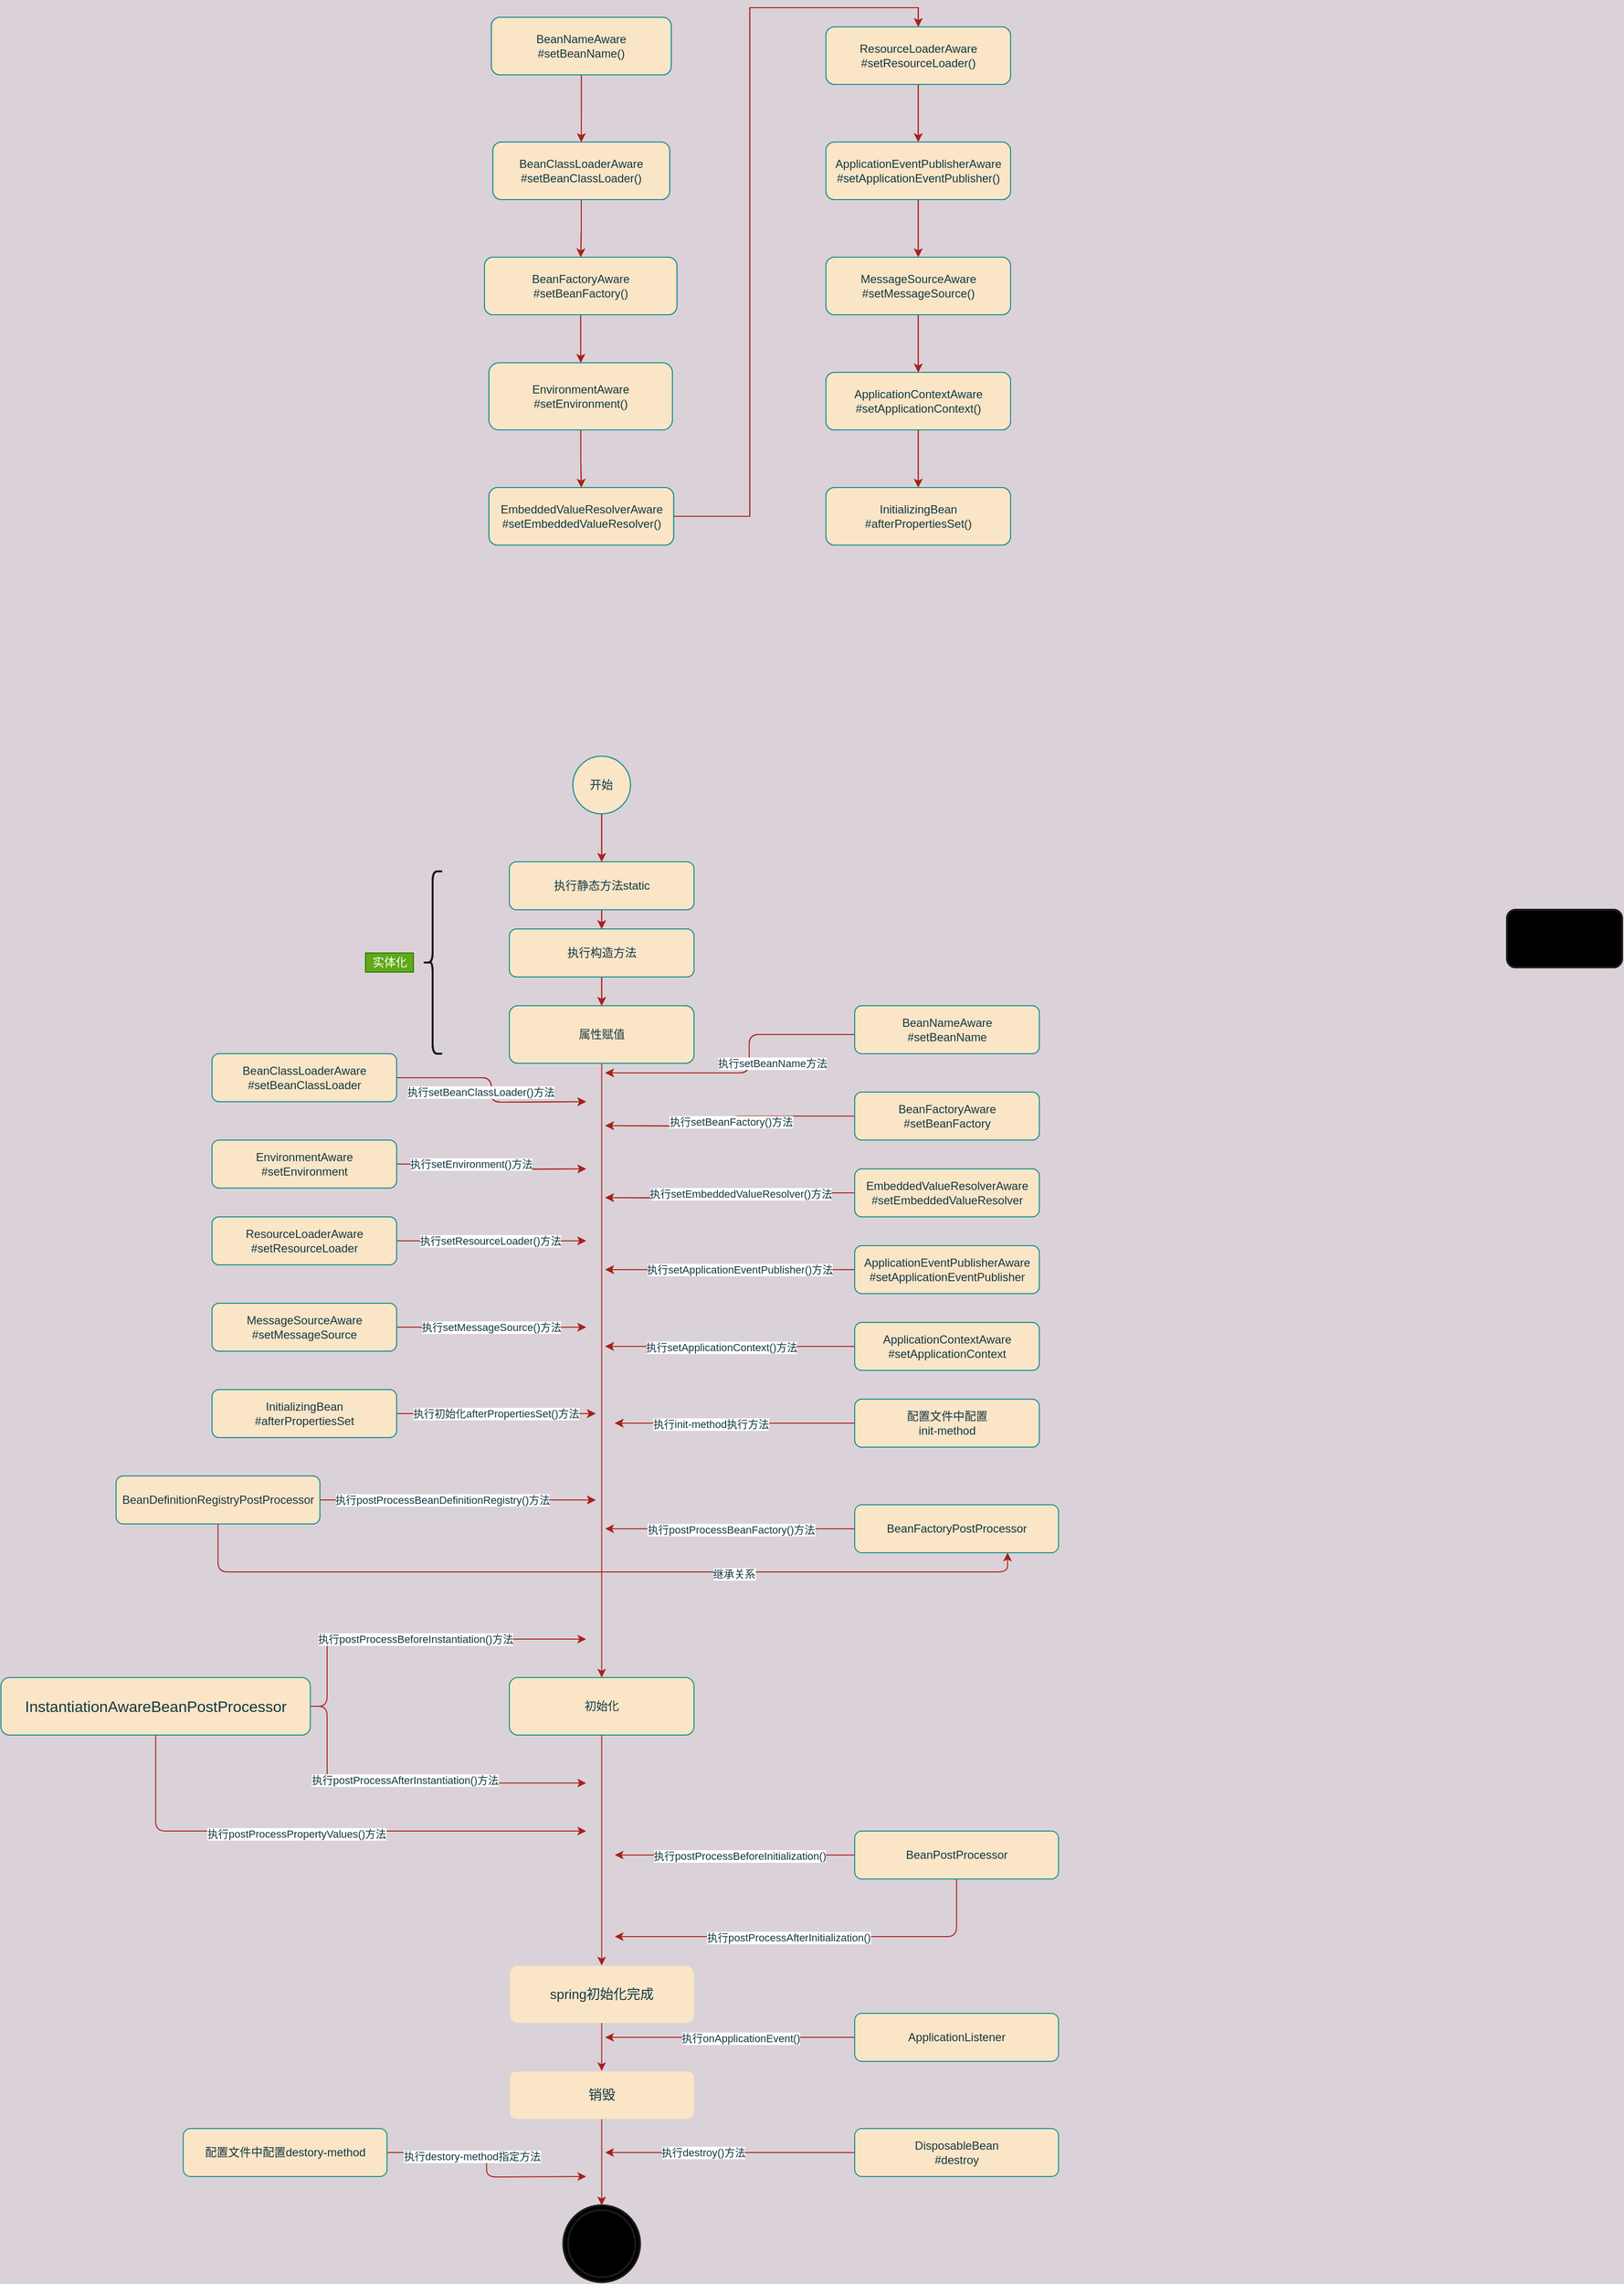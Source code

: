 <mxfile version="16.5.1" type="device" pages="2"><diagram id="C5RBs43oDa-KdzZeNtuy" name="Page-1"><mxGraphModel dx="2380" dy="843" grid="1" gridSize="10" guides="1" tooltips="1" connect="1" arrows="1" fold="1" page="1" pageScale="1" pageWidth="827" pageHeight="1169" background="#DAD2D8" math="0" shadow="0"><root><mxCell id="WIyWlLk6GJQsqaUBKTNV-0"/><mxCell id="WIyWlLk6GJQsqaUBKTNV-1" parent="WIyWlLk6GJQsqaUBKTNV-0"/><mxCell id="k4fkXV0P_5iTE43MAg5_-1" value="" style="edgeStyle=orthogonalEdgeStyle;rounded=0;orthogonalLoop=1;jettySize=auto;html=1;labelBackgroundColor=#DAD2D8;strokeColor=#A8201A;fontColor=#143642;" edge="1" parent="WIyWlLk6GJQsqaUBKTNV-1" source="WIyWlLk6GJQsqaUBKTNV-3" target="k4fkXV0P_5iTE43MAg5_-0"><mxGeometry relative="1" as="geometry"/></mxCell><mxCell id="WIyWlLk6GJQsqaUBKTNV-3" value="BeanNameAware&lt;br&gt;#setBeanName()" style="rounded=1;whiteSpace=wrap;html=1;fontSize=12;glass=0;strokeWidth=1;shadow=0;fillColor=#FAE5C7;fontColor=#143642;strokeColor=#0F8B8D;" parent="WIyWlLk6GJQsqaUBKTNV-1" vertex="1"><mxGeometry x="141.25" y="90" width="187.5" height="60" as="geometry"/></mxCell><mxCell id="k4fkXV0P_5iTE43MAg5_-3" value="" style="edgeStyle=orthogonalEdgeStyle;rounded=0;orthogonalLoop=1;jettySize=auto;html=1;labelBackgroundColor=#DAD2D8;strokeColor=#A8201A;fontColor=#143642;" edge="1" parent="WIyWlLk6GJQsqaUBKTNV-1" source="k4fkXV0P_5iTE43MAg5_-0" target="k4fkXV0P_5iTE43MAg5_-2"><mxGeometry relative="1" as="geometry"/></mxCell><mxCell id="k4fkXV0P_5iTE43MAg5_-0" value="BeanClassLoaderAware&lt;br&gt;#setBeanClassLoader()" style="whiteSpace=wrap;html=1;fillColor=#FAE5C7;strokeColor=#0F8B8D;fontColor=#143642;rounded=1;glass=0;strokeWidth=1;shadow=0;" vertex="1" parent="WIyWlLk6GJQsqaUBKTNV-1"><mxGeometry x="142.81" y="220" width="184.38" height="60" as="geometry"/></mxCell><mxCell id="k4fkXV0P_5iTE43MAg5_-5" value="" style="edgeStyle=orthogonalEdgeStyle;rounded=0;orthogonalLoop=1;jettySize=auto;html=1;labelBackgroundColor=#DAD2D8;strokeColor=#A8201A;fontColor=#143642;" edge="1" parent="WIyWlLk6GJQsqaUBKTNV-1" source="k4fkXV0P_5iTE43MAg5_-2" target="k4fkXV0P_5iTE43MAg5_-4"><mxGeometry relative="1" as="geometry"/></mxCell><mxCell id="k4fkXV0P_5iTE43MAg5_-2" value="BeanFactoryAware&lt;br&gt;#setBeanFactory()" style="whiteSpace=wrap;html=1;fillColor=#FAE5C7;strokeColor=#0F8B8D;fontColor=#143642;rounded=1;glass=0;strokeWidth=1;shadow=0;" vertex="1" parent="WIyWlLk6GJQsqaUBKTNV-1"><mxGeometry x="134.06" y="340" width="200.63" height="60" as="geometry"/></mxCell><mxCell id="k4fkXV0P_5iTE43MAg5_-7" style="edgeStyle=orthogonalEdgeStyle;rounded=0;orthogonalLoop=1;jettySize=auto;html=1;entryX=0.5;entryY=0;entryDx=0;entryDy=0;labelBackgroundColor=#DAD2D8;strokeColor=#A8201A;fontColor=#143642;" edge="1" parent="WIyWlLk6GJQsqaUBKTNV-1" source="k4fkXV0P_5iTE43MAg5_-4" target="k4fkXV0P_5iTE43MAg5_-6"><mxGeometry relative="1" as="geometry"/></mxCell><mxCell id="k4fkXV0P_5iTE43MAg5_-4" value="EnvironmentAware&lt;br&gt;#setEnvironment()" style="whiteSpace=wrap;html=1;fillColor=#FAE5C7;strokeColor=#0F8B8D;fontColor=#143642;rounded=1;glass=0;strokeWidth=1;shadow=0;" vertex="1" parent="WIyWlLk6GJQsqaUBKTNV-1"><mxGeometry x="138.75" y="450" width="191.25" height="70" as="geometry"/></mxCell><mxCell id="k4fkXV0P_5iTE43MAg5_-13" style="edgeStyle=orthogonalEdgeStyle;rounded=0;orthogonalLoop=1;jettySize=auto;html=1;entryX=0.5;entryY=0;entryDx=0;entryDy=0;labelBackgroundColor=#DAD2D8;strokeColor=#A8201A;fontColor=#143642;" edge="1" parent="WIyWlLk6GJQsqaUBKTNV-1" source="k4fkXV0P_5iTE43MAg5_-6" target="k4fkXV0P_5iTE43MAg5_-8"><mxGeometry relative="1" as="geometry"/></mxCell><mxCell id="k4fkXV0P_5iTE43MAg5_-6" value="EmbeddedValueResolverAware&lt;br&gt;#setEmbeddedValueResolver()" style="whiteSpace=wrap;html=1;fillColor=#FAE5C7;strokeColor=#0F8B8D;fontColor=#143642;rounded=1;glass=0;strokeWidth=1;shadow=0;" vertex="1" parent="WIyWlLk6GJQsqaUBKTNV-1"><mxGeometry x="138.75" y="580" width="192.5" height="60" as="geometry"/></mxCell><mxCell id="k4fkXV0P_5iTE43MAg5_-14" style="edgeStyle=orthogonalEdgeStyle;rounded=0;orthogonalLoop=1;jettySize=auto;html=1;entryX=0.5;entryY=0;entryDx=0;entryDy=0;labelBackgroundColor=#DAD2D8;strokeColor=#A8201A;fontColor=#143642;" edge="1" parent="WIyWlLk6GJQsqaUBKTNV-1" source="k4fkXV0P_5iTE43MAg5_-8" target="k4fkXV0P_5iTE43MAg5_-9"><mxGeometry relative="1" as="geometry"/></mxCell><mxCell id="k4fkXV0P_5iTE43MAg5_-8" value="ResourceLoaderAware&lt;br&gt;#setResourceLoader()" style="whiteSpace=wrap;html=1;fillColor=#FAE5C7;strokeColor=#0F8B8D;fontColor=#143642;rounded=1;glass=0;strokeWidth=1;shadow=0;" vertex="1" parent="WIyWlLk6GJQsqaUBKTNV-1"><mxGeometry x="490" y="100" width="192.5" height="60" as="geometry"/></mxCell><mxCell id="k4fkXV0P_5iTE43MAg5_-15" style="edgeStyle=orthogonalEdgeStyle;rounded=0;orthogonalLoop=1;jettySize=auto;html=1;entryX=0.5;entryY=0;entryDx=0;entryDy=0;labelBackgroundColor=#DAD2D8;strokeColor=#A8201A;fontColor=#143642;" edge="1" parent="WIyWlLk6GJQsqaUBKTNV-1" source="k4fkXV0P_5iTE43MAg5_-9" target="k4fkXV0P_5iTE43MAg5_-10"><mxGeometry relative="1" as="geometry"/></mxCell><mxCell id="k4fkXV0P_5iTE43MAg5_-9" value="ApplicationEventPublisherAware&lt;br&gt;#setApplicationEventPublisher()" style="whiteSpace=wrap;html=1;fillColor=#FAE5C7;strokeColor=#0F8B8D;fontColor=#143642;rounded=1;glass=0;strokeWidth=1;shadow=0;" vertex="1" parent="WIyWlLk6GJQsqaUBKTNV-1"><mxGeometry x="490" y="220" width="192.5" height="60" as="geometry"/></mxCell><mxCell id="k4fkXV0P_5iTE43MAg5_-16" style="edgeStyle=orthogonalEdgeStyle;rounded=0;orthogonalLoop=1;jettySize=auto;html=1;entryX=0.5;entryY=0;entryDx=0;entryDy=0;labelBackgroundColor=#DAD2D8;strokeColor=#A8201A;fontColor=#143642;" edge="1" parent="WIyWlLk6GJQsqaUBKTNV-1" source="k4fkXV0P_5iTE43MAg5_-10" target="k4fkXV0P_5iTE43MAg5_-11"><mxGeometry relative="1" as="geometry"/></mxCell><mxCell id="k4fkXV0P_5iTE43MAg5_-10" value="MessageSourceAware&lt;br&gt;#setMessageSource()" style="whiteSpace=wrap;html=1;fillColor=#FAE5C7;strokeColor=#0F8B8D;fontColor=#143642;rounded=1;glass=0;strokeWidth=1;shadow=0;" vertex="1" parent="WIyWlLk6GJQsqaUBKTNV-1"><mxGeometry x="490" y="340" width="192.5" height="60" as="geometry"/></mxCell><mxCell id="k4fkXV0P_5iTE43MAg5_-17" style="edgeStyle=orthogonalEdgeStyle;rounded=0;orthogonalLoop=1;jettySize=auto;html=1;entryX=0.5;entryY=0;entryDx=0;entryDy=0;labelBackgroundColor=#DAD2D8;strokeColor=#A8201A;fontColor=#143642;" edge="1" parent="WIyWlLk6GJQsqaUBKTNV-1" source="k4fkXV0P_5iTE43MAg5_-11" target="k4fkXV0P_5iTE43MAg5_-12"><mxGeometry relative="1" as="geometry"/></mxCell><mxCell id="k4fkXV0P_5iTE43MAg5_-11" value="ApplicationContextAware&lt;br&gt;#setApplicationContext()" style="whiteSpace=wrap;html=1;fillColor=#FAE5C7;strokeColor=#0F8B8D;fontColor=#143642;rounded=1;glass=0;strokeWidth=1;shadow=0;" vertex="1" parent="WIyWlLk6GJQsqaUBKTNV-1"><mxGeometry x="490" y="460" width="192.5" height="60" as="geometry"/></mxCell><mxCell id="k4fkXV0P_5iTE43MAg5_-12" value="InitializingBean&lt;br&gt;#afterPropertiesSet()" style="whiteSpace=wrap;html=1;fillColor=#FAE5C7;strokeColor=#0F8B8D;fontColor=#143642;rounded=1;glass=0;strokeWidth=1;shadow=0;" vertex="1" parent="WIyWlLk6GJQsqaUBKTNV-1"><mxGeometry x="490" y="580" width="192.5" height="60" as="geometry"/></mxCell><mxCell id="k4fkXV0P_5iTE43MAg5_-34" style="edgeStyle=orthogonalEdgeStyle;curved=0;rounded=1;sketch=0;orthogonalLoop=1;jettySize=auto;html=1;entryX=0.5;entryY=0;entryDx=0;entryDy=0;fontColor=#143642;strokeColor=#A8201A;fillColor=#FAE5C7;" edge="1" parent="WIyWlLk6GJQsqaUBKTNV-1" source="k4fkXV0P_5iTE43MAg5_-18" target="k4fkXV0P_5iTE43MAg5_-29"><mxGeometry relative="1" as="geometry"/></mxCell><mxCell id="k4fkXV0P_5iTE43MAg5_-18" value="执行静态方法static" style="whiteSpace=wrap;html=1;fillColor=#FAE5C7;strokeColor=#0F8B8D;fontColor=#143642;rounded=1;glass=0;strokeWidth=1;shadow=0;" vertex="1" parent="WIyWlLk6GJQsqaUBKTNV-1"><mxGeometry x="160" y="970" width="192.5" height="50" as="geometry"/></mxCell><mxCell id="k4fkXV0P_5iTE43MAg5_-20" style="edgeStyle=orthogonalEdgeStyle;rounded=0;orthogonalLoop=1;jettySize=auto;html=1;exitX=0.5;exitY=1;exitDx=0;exitDy=0;entryX=0.5;entryY=0;entryDx=0;entryDy=0;labelBackgroundColor=#DAD2D8;strokeColor=#A8201A;fontColor=#143642;" edge="1" parent="WIyWlLk6GJQsqaUBKTNV-1" source="k4fkXV0P_5iTE43MAg5_-19" target="k4fkXV0P_5iTE43MAg5_-18"><mxGeometry relative="1" as="geometry"/></mxCell><mxCell id="k4fkXV0P_5iTE43MAg5_-19" value="开始" style="ellipse;whiteSpace=wrap;html=1;aspect=fixed;fillColor=#FAE5C7;strokeColor=#0F8B8D;fontColor=#143642;" vertex="1" parent="WIyWlLk6GJQsqaUBKTNV-1"><mxGeometry x="226.25" y="860" width="60" height="60" as="geometry"/></mxCell><mxCell id="k4fkXV0P_5iTE43MAg5_-27" style="edgeStyle=orthogonalEdgeStyle;rounded=0;orthogonalLoop=1;jettySize=auto;html=1;entryX=0.5;entryY=0;entryDx=0;entryDy=0;labelBackgroundColor=#DAD2D8;strokeColor=#A8201A;fontColor=#143642;" edge="1" parent="WIyWlLk6GJQsqaUBKTNV-1" source="k4fkXV0P_5iTE43MAg5_-23" target="k4fkXV0P_5iTE43MAg5_-24"><mxGeometry relative="1" as="geometry"/></mxCell><mxCell id="k4fkXV0P_5iTE43MAg5_-23" value="属性赋值" style="whiteSpace=wrap;html=1;fillColor=#FAE5C7;strokeColor=#0F8B8D;fontColor=#143642;rounded=1;glass=0;strokeWidth=1;shadow=0;" vertex="1" parent="WIyWlLk6GJQsqaUBKTNV-1"><mxGeometry x="160" y="1120" width="192.5" height="60" as="geometry"/></mxCell><mxCell id="k4fkXV0P_5iTE43MAg5_-28" style="edgeStyle=orthogonalEdgeStyle;rounded=0;orthogonalLoop=1;jettySize=auto;html=1;labelBackgroundColor=#DAD2D8;strokeColor=#A8201A;fontColor=#143642;" edge="1" parent="WIyWlLk6GJQsqaUBKTNV-1" source="k4fkXV0P_5iTE43MAg5_-24" target="k4fkXV0P_5iTE43MAg5_-25"><mxGeometry relative="1" as="geometry"/></mxCell><mxCell id="k4fkXV0P_5iTE43MAg5_-24" value="初始化" style="whiteSpace=wrap;html=1;fillColor=#FAE5C7;strokeColor=#0F8B8D;fontColor=#143642;rounded=1;glass=0;strokeWidth=1;shadow=0;" vertex="1" parent="WIyWlLk6GJQsqaUBKTNV-1"><mxGeometry x="160" y="1820" width="192.5" height="60" as="geometry"/></mxCell><mxCell id="k4fkXV0P_5iTE43MAg5_-25" value="&lt;span style=&quot;font-weight: normal&quot;&gt;&lt;font style=&quot;font-size: 14px&quot;&gt;spring初始化完成&lt;/font&gt;&lt;/span&gt;" style="whiteSpace=wrap;html=1;fillColor=#FAE5C7;strokeColor=#0F8B8D;fontColor=#143642;rounded=1;glass=0;strokeWidth=0;shadow=0;fontStyle=1" vertex="1" parent="WIyWlLk6GJQsqaUBKTNV-1"><mxGeometry x="160" y="2120" width="192.5" height="60" as="geometry"/></mxCell><mxCell id="k4fkXV0P_5iTE43MAg5_-36" style="edgeStyle=orthogonalEdgeStyle;curved=0;rounded=1;sketch=0;orthogonalLoop=1;jettySize=auto;html=1;fontColor=#143642;strokeColor=#A8201A;fillColor=#FAE5C7;" edge="1" parent="WIyWlLk6GJQsqaUBKTNV-1" source="k4fkXV0P_5iTE43MAg5_-29" target="k4fkXV0P_5iTE43MAg5_-23"><mxGeometry relative="1" as="geometry"/></mxCell><mxCell id="k4fkXV0P_5iTE43MAg5_-29" value="执行构造方法" style="whiteSpace=wrap;html=1;fillColor=#FAE5C7;strokeColor=#0F8B8D;fontColor=#143642;rounded=1;glass=0;strokeWidth=1;shadow=0;" vertex="1" parent="WIyWlLk6GJQsqaUBKTNV-1"><mxGeometry x="160" y="1040" width="192.5" height="50" as="geometry"/></mxCell><mxCell id="k4fkXV0P_5iTE43MAg5_-31" value="" style="shape=curlyBracket;whiteSpace=wrap;html=1;rounded=1;sketch=0;fontColor=#143642;strokeColor=#1A1A1A;fillColor=#000000;strokeWidth=2;" vertex="1" parent="WIyWlLk6GJQsqaUBKTNV-1"><mxGeometry x="70" y="980" width="20" height="190" as="geometry"/></mxCell><mxCell id="k4fkXV0P_5iTE43MAg5_-37" style="edgeStyle=orthogonalEdgeStyle;curved=0;rounded=1;sketch=0;orthogonalLoop=1;jettySize=auto;html=1;fontColor=#143642;strokeColor=#A8201A;fillColor=#FAE5C7;" edge="1" parent="WIyWlLk6GJQsqaUBKTNV-1" source="k4fkXV0P_5iTE43MAg5_-35"><mxGeometry relative="1" as="geometry"><mxPoint x="260" y="1190" as="targetPoint"/><Array as="points"><mxPoint x="410" y="1150"/><mxPoint x="410" y="1190"/></Array></mxGeometry></mxCell><mxCell id="k4fkXV0P_5iTE43MAg5_-38" value="执行setBeanName方法" style="edgeLabel;html=1;align=center;verticalAlign=middle;resizable=0;points=[];fontColor=#143642;labelBackgroundColor=default;" vertex="1" connectable="0" parent="k4fkXV0P_5iTE43MAg5_-37"><mxGeometry x="0.059" y="1" relative="1" as="geometry"><mxPoint x="33" y="-11" as="offset"/></mxGeometry></mxCell><mxCell id="k4fkXV0P_5iTE43MAg5_-35" value="BeanNameAware&lt;br&gt;#setBeanName" style="whiteSpace=wrap;html=1;fillColor=#FAE5C7;strokeColor=#0F8B8D;fontColor=#143642;rounded=1;glass=0;strokeWidth=1;shadow=0;" vertex="1" parent="WIyWlLk6GJQsqaUBKTNV-1"><mxGeometry x="520" y="1120" width="192.5" height="50" as="geometry"/></mxCell><mxCell id="k4fkXV0P_5iTE43MAg5_-66" style="edgeStyle=orthogonalEdgeStyle;curved=0;rounded=1;sketch=0;orthogonalLoop=1;jettySize=auto;html=1;fontColor=#143642;strokeColor=#A8201A;fillColor=#FAE5C7;" edge="1" parent="WIyWlLk6GJQsqaUBKTNV-1" source="k4fkXV0P_5iTE43MAg5_-40"><mxGeometry relative="1" as="geometry"><mxPoint x="240" y="1220" as="targetPoint"/></mxGeometry></mxCell><mxCell id="k4fkXV0P_5iTE43MAg5_-67" value="执行setBeanClassLoader()方法" style="edgeLabel;html=1;align=center;verticalAlign=middle;resizable=0;points=[];fontColor=#143642;" vertex="1" connectable="0" parent="k4fkXV0P_5iTE43MAg5_-66"><mxGeometry x="-0.312" y="-2" relative="1" as="geometry"><mxPoint x="11" y="13" as="offset"/></mxGeometry></mxCell><mxCell id="k4fkXV0P_5iTE43MAg5_-40" value="BeanClassLoaderAware&lt;br&gt;#setBeanClassLoader" style="whiteSpace=wrap;html=1;fillColor=#FAE5C7;strokeColor=#0F8B8D;fontColor=#143642;rounded=1;glass=0;strokeWidth=1;shadow=0;" vertex="1" parent="WIyWlLk6GJQsqaUBKTNV-1"><mxGeometry x="-150" y="1170" width="192.5" height="50" as="geometry"/></mxCell><mxCell id="k4fkXV0P_5iTE43MAg5_-65" value="执行setBeanFactory()方法" style="edgeStyle=orthogonalEdgeStyle;curved=0;rounded=1;sketch=0;orthogonalLoop=1;jettySize=auto;html=1;fontColor=#143642;strokeColor=#A8201A;fillColor=#FAE5C7;" edge="1" parent="WIyWlLk6GJQsqaUBKTNV-1" source="k4fkXV0P_5iTE43MAg5_-43"><mxGeometry relative="1" as="geometry"><mxPoint x="260" y="1245" as="targetPoint"/></mxGeometry></mxCell><mxCell id="k4fkXV0P_5iTE43MAg5_-43" value="BeanFactoryAware&lt;br&gt;#setBeanFactory" style="whiteSpace=wrap;html=1;fillColor=#FAE5C7;strokeColor=#0F8B8D;fontColor=#143642;rounded=1;glass=0;strokeWidth=1;shadow=0;" vertex="1" parent="WIyWlLk6GJQsqaUBKTNV-1"><mxGeometry x="520" y="1210" width="192.5" height="50" as="geometry"/></mxCell><mxCell id="k4fkXV0P_5iTE43MAg5_-48" style="edgeStyle=orthogonalEdgeStyle;curved=0;rounded=1;sketch=0;orthogonalLoop=1;jettySize=auto;html=1;fontColor=#143642;strokeColor=#A8201A;fillColor=#FAE5C7;" edge="1" parent="WIyWlLk6GJQsqaUBKTNV-1" source="k4fkXV0P_5iTE43MAg5_-44"><mxGeometry relative="1" as="geometry"><mxPoint x="240" y="1290" as="targetPoint"/></mxGeometry></mxCell><mxCell id="k4fkXV0P_5iTE43MAg5_-49" value="执行setEnvironment()方法" style="edgeLabel;html=1;align=center;verticalAlign=middle;resizable=0;points=[];fontColor=#143642;" vertex="1" connectable="0" parent="k4fkXV0P_5iTE43MAg5_-48"><mxGeometry x="-0.348" y="-2" relative="1" as="geometry"><mxPoint x="11" y="-2" as="offset"/></mxGeometry></mxCell><mxCell id="k4fkXV0P_5iTE43MAg5_-44" value="EnvironmentAware&lt;br&gt;#setEnvironment" style="whiteSpace=wrap;html=1;fillColor=#FAE5C7;strokeColor=#0F8B8D;fontColor=#143642;rounded=1;glass=0;strokeWidth=1;shadow=0;" vertex="1" parent="WIyWlLk6GJQsqaUBKTNV-1"><mxGeometry x="-150" y="1260" width="192.5" height="50" as="geometry"/></mxCell><mxCell id="k4fkXV0P_5iTE43MAg5_-53" style="edgeStyle=orthogonalEdgeStyle;curved=0;rounded=1;sketch=0;orthogonalLoop=1;jettySize=auto;html=1;fontColor=#143642;strokeColor=#A8201A;fillColor=#FAE5C7;" edge="1" parent="WIyWlLk6GJQsqaUBKTNV-1" source="k4fkXV0P_5iTE43MAg5_-51"><mxGeometry relative="1" as="geometry"><mxPoint x="260" y="1320" as="targetPoint"/></mxGeometry></mxCell><mxCell id="k4fkXV0P_5iTE43MAg5_-54" value="执行setEmbeddedValueResolver()方法" style="edgeLabel;html=1;align=center;verticalAlign=middle;resizable=0;points=[];fontColor=#143642;" vertex="1" connectable="0" parent="k4fkXV0P_5iTE43MAg5_-53"><mxGeometry x="0.22" y="4" relative="1" as="geometry"><mxPoint x="37" y="-9" as="offset"/></mxGeometry></mxCell><mxCell id="k4fkXV0P_5iTE43MAg5_-51" value="EmbeddedValueResolverAware&lt;br&gt;#setEmbeddedValueResolver" style="whiteSpace=wrap;html=1;fillColor=#FAE5C7;strokeColor=#0F8B8D;fontColor=#143642;rounded=1;glass=0;strokeWidth=1;shadow=0;" vertex="1" parent="WIyWlLk6GJQsqaUBKTNV-1"><mxGeometry x="520" y="1290" width="192.5" height="50" as="geometry"/></mxCell><mxCell id="k4fkXV0P_5iTE43MAg5_-55" style="edgeStyle=orthogonalEdgeStyle;curved=0;rounded=1;sketch=0;orthogonalLoop=1;jettySize=auto;html=1;fontColor=#143642;strokeColor=#A8201A;fillColor=#FAE5C7;" edge="1" parent="WIyWlLk6GJQsqaUBKTNV-1" source="k4fkXV0P_5iTE43MAg5_-52"><mxGeometry relative="1" as="geometry"><mxPoint x="240" y="1365" as="targetPoint"/></mxGeometry></mxCell><mxCell id="k4fkXV0P_5iTE43MAg5_-56" value="执行setResourceLoader()方法" style="edgeLabel;html=1;align=center;verticalAlign=middle;resizable=0;points=[];fontColor=#143642;" vertex="1" connectable="0" parent="k4fkXV0P_5iTE43MAg5_-55"><mxGeometry x="-0.757" y="-2" relative="1" as="geometry"><mxPoint x="73" y="-2" as="offset"/></mxGeometry></mxCell><mxCell id="k4fkXV0P_5iTE43MAg5_-52" value="ResourceLoaderAware&lt;br&gt;#setResourceLoader" style="whiteSpace=wrap;html=1;fillColor=#FAE5C7;strokeColor=#0F8B8D;fontColor=#143642;rounded=1;glass=0;strokeWidth=1;shadow=0;" vertex="1" parent="WIyWlLk6GJQsqaUBKTNV-1"><mxGeometry x="-150" y="1340" width="192.5" height="50" as="geometry"/></mxCell><mxCell id="k4fkXV0P_5iTE43MAg5_-59" style="edgeStyle=orthogonalEdgeStyle;curved=0;rounded=1;sketch=0;orthogonalLoop=1;jettySize=auto;html=1;fontColor=#143642;strokeColor=#A8201A;fillColor=#FAE5C7;" edge="1" parent="WIyWlLk6GJQsqaUBKTNV-1" source="k4fkXV0P_5iTE43MAg5_-57"><mxGeometry relative="1" as="geometry"><mxPoint x="260" y="1395" as="targetPoint"/></mxGeometry></mxCell><mxCell id="k4fkXV0P_5iTE43MAg5_-60" value="执行setApplicationEventPublisher()方法" style="edgeLabel;html=1;align=center;verticalAlign=middle;resizable=0;points=[];fontColor=#143642;" vertex="1" connectable="0" parent="k4fkXV0P_5iTE43MAg5_-59"><mxGeometry x="0.586" y="2" relative="1" as="geometry"><mxPoint x="86" y="-2" as="offset"/></mxGeometry></mxCell><mxCell id="k4fkXV0P_5iTE43MAg5_-57" value="ApplicationEventPublisherAware&lt;br&gt;#setApplicationEventPublisher" style="whiteSpace=wrap;html=1;fillColor=#FAE5C7;strokeColor=#0F8B8D;fontColor=#143642;rounded=1;glass=0;strokeWidth=1;shadow=0;" vertex="1" parent="WIyWlLk6GJQsqaUBKTNV-1"><mxGeometry x="520" y="1370" width="192.5" height="50" as="geometry"/></mxCell><mxCell id="k4fkXV0P_5iTE43MAg5_-61" value="执行setMessageSource()方法" style="edgeStyle=orthogonalEdgeStyle;curved=0;rounded=1;sketch=0;orthogonalLoop=1;jettySize=auto;html=1;fontColor=#143642;strokeColor=#A8201A;fillColor=#FAE5C7;" edge="1" parent="WIyWlLk6GJQsqaUBKTNV-1" source="k4fkXV0P_5iTE43MAg5_-58"><mxGeometry relative="1" as="geometry"><mxPoint x="240" y="1455" as="targetPoint"/></mxGeometry></mxCell><mxCell id="k4fkXV0P_5iTE43MAg5_-58" value="MessageSourceAware&lt;br&gt;#setMessageSource" style="whiteSpace=wrap;html=1;fillColor=#FAE5C7;strokeColor=#0F8B8D;fontColor=#143642;rounded=1;glass=0;strokeWidth=1;shadow=0;" vertex="1" parent="WIyWlLk6GJQsqaUBKTNV-1"><mxGeometry x="-150" y="1430" width="192.5" height="50" as="geometry"/></mxCell><mxCell id="k4fkXV0P_5iTE43MAg5_-63" style="edgeStyle=orthogonalEdgeStyle;curved=0;rounded=1;sketch=0;orthogonalLoop=1;jettySize=auto;html=1;fontColor=#143642;strokeColor=#A8201A;fillColor=#FAE5C7;" edge="1" parent="WIyWlLk6GJQsqaUBKTNV-1" source="k4fkXV0P_5iTE43MAg5_-62"><mxGeometry relative="1" as="geometry"><mxPoint x="260" y="1475" as="targetPoint"/></mxGeometry></mxCell><mxCell id="k4fkXV0P_5iTE43MAg5_-64" value="执行setApplicationContext()方法" style="edgeLabel;html=1;align=center;verticalAlign=middle;resizable=0;points=[];fontColor=#143642;" vertex="1" connectable="0" parent="k4fkXV0P_5iTE43MAg5_-63"><mxGeometry x="0.319" relative="1" as="geometry"><mxPoint x="32" as="offset"/></mxGeometry></mxCell><mxCell id="k4fkXV0P_5iTE43MAg5_-62" value="ApplicationContextAware&lt;br&gt;#setApplicationContext" style="whiteSpace=wrap;html=1;fillColor=#FAE5C7;strokeColor=#0F8B8D;fontColor=#143642;rounded=1;glass=0;strokeWidth=1;shadow=0;" vertex="1" parent="WIyWlLk6GJQsqaUBKTNV-1"><mxGeometry x="520" y="1450" width="192.5" height="50" as="geometry"/></mxCell><mxCell id="k4fkXV0P_5iTE43MAg5_-71" value="执行初始化afterPropertiesSet()方法" style="edgeStyle=orthogonalEdgeStyle;curved=0;rounded=1;sketch=0;orthogonalLoop=1;jettySize=auto;html=1;fontColor=#143642;strokeColor=#A8201A;fillColor=#FAE5C7;" edge="1" parent="WIyWlLk6GJQsqaUBKTNV-1" source="k4fkXV0P_5iTE43MAg5_-70"><mxGeometry relative="1" as="geometry"><mxPoint x="250" y="1545" as="targetPoint"/></mxGeometry></mxCell><mxCell id="k4fkXV0P_5iTE43MAg5_-70" value="InitializingBean&lt;br&gt;#afterPropertiesSet" style="whiteSpace=wrap;html=1;fillColor=#FAE5C7;strokeColor=#0F8B8D;fontColor=#143642;rounded=1;glass=0;strokeWidth=1;shadow=0;" vertex="1" parent="WIyWlLk6GJQsqaUBKTNV-1"><mxGeometry x="-150" y="1520" width="192.5" height="50" as="geometry"/></mxCell><mxCell id="k4fkXV0P_5iTE43MAg5_-73" style="edgeStyle=orthogonalEdgeStyle;curved=0;rounded=1;sketch=0;orthogonalLoop=1;jettySize=auto;html=1;fontColor=#143642;strokeColor=#A8201A;fillColor=#FAE5C7;" edge="1" parent="WIyWlLk6GJQsqaUBKTNV-1" source="k4fkXV0P_5iTE43MAg5_-72"><mxGeometry relative="1" as="geometry"><mxPoint x="270" y="1555" as="targetPoint"/></mxGeometry></mxCell><mxCell id="k4fkXV0P_5iTE43MAg5_-74" value="执行init-method执行方法" style="edgeLabel;html=1;align=center;verticalAlign=middle;resizable=0;points=[];fontColor=#143642;" vertex="1" connectable="0" parent="k4fkXV0P_5iTE43MAg5_-73"><mxGeometry x="0.321" y="-1" relative="1" as="geometry"><mxPoint x="15" y="1" as="offset"/></mxGeometry></mxCell><mxCell id="k4fkXV0P_5iTE43MAg5_-72" value="配置文件中配置&lt;br&gt;init-method&lt;br&gt;" style="whiteSpace=wrap;html=1;fillColor=#FAE5C7;strokeColor=#0F8B8D;fontColor=#143642;rounded=1;glass=0;strokeWidth=1;shadow=0;" vertex="1" parent="WIyWlLk6GJQsqaUBKTNV-1"><mxGeometry x="520" y="1530" width="192.5" height="50" as="geometry"/></mxCell><mxCell id="k4fkXV0P_5iTE43MAg5_-76" style="edgeStyle=orthogonalEdgeStyle;curved=0;rounded=1;sketch=0;orthogonalLoop=1;jettySize=auto;html=1;fontColor=#143642;strokeColor=#A8201A;fillColor=#FAE5C7;" edge="1" parent="WIyWlLk6GJQsqaUBKTNV-1" source="k4fkXV0P_5iTE43MAg5_-75"><mxGeometry relative="1" as="geometry"><mxPoint x="250" y="1635" as="targetPoint"/></mxGeometry></mxCell><mxCell id="k4fkXV0P_5iTE43MAg5_-77" value="执行postProcessBeanDefinitionRegistry()方法" style="edgeLabel;html=1;align=center;verticalAlign=middle;resizable=0;points=[];fontColor=#143642;" vertex="1" connectable="0" parent="k4fkXV0P_5iTE43MAg5_-76"><mxGeometry x="-0.373" y="-2" relative="1" as="geometry"><mxPoint x="37" y="-2" as="offset"/></mxGeometry></mxCell><mxCell id="k4fkXV0P_5iTE43MAg5_-75" value="BeanDefinitionRegistryPostProcessor" style="whiteSpace=wrap;html=1;fillColor=#FAE5C7;strokeColor=#0F8B8D;fontColor=#143642;rounded=1;glass=0;strokeWidth=1;shadow=0;" vertex="1" parent="WIyWlLk6GJQsqaUBKTNV-1"><mxGeometry x="-250" y="1610" width="212.5" height="50" as="geometry"/></mxCell><mxCell id="k4fkXV0P_5iTE43MAg5_-78" value="未命名图层" parent="WIyWlLk6GJQsqaUBKTNV-0"/><mxCell id="k4fkXV0P_5iTE43MAg5_-79" value="" style="edgeStyle=orthogonalEdgeStyle;rounded=0;orthogonalLoop=1;jettySize=auto;html=1;labelBackgroundColor=#DAD2D8;strokeColor=#A8201A;fontColor=#143642;" edge="1" parent="k4fkXV0P_5iTE43MAg5_-78" source="k4fkXV0P_5iTE43MAg5_-80" target="k4fkXV0P_5iTE43MAg5_-82"><mxGeometry relative="1" as="geometry"/></mxCell><mxCell id="k4fkXV0P_5iTE43MAg5_-80" value="BeanNameAware&lt;br&gt;#setBeanName()" style="rounded=1;whiteSpace=wrap;html=1;fontSize=12;glass=0;strokeWidth=1;shadow=0;fillColor=#FAE5C7;fontColor=#143642;strokeColor=#0F8B8D;" vertex="1" parent="k4fkXV0P_5iTE43MAg5_-78"><mxGeometry x="141.25" y="90" width="187.5" height="60" as="geometry"/></mxCell><mxCell id="k4fkXV0P_5iTE43MAg5_-81" value="" style="edgeStyle=orthogonalEdgeStyle;rounded=0;orthogonalLoop=1;jettySize=auto;html=1;labelBackgroundColor=#DAD2D8;strokeColor=#A8201A;fontColor=#143642;" edge="1" parent="k4fkXV0P_5iTE43MAg5_-78" source="k4fkXV0P_5iTE43MAg5_-82" target="k4fkXV0P_5iTE43MAg5_-84"><mxGeometry relative="1" as="geometry"/></mxCell><mxCell id="k4fkXV0P_5iTE43MAg5_-82" value="BeanClassLoaderAware&lt;br&gt;#setBeanClassLoader()" style="whiteSpace=wrap;html=1;fillColor=#FAE5C7;strokeColor=#0F8B8D;fontColor=#143642;rounded=1;glass=0;strokeWidth=1;shadow=0;" vertex="1" parent="k4fkXV0P_5iTE43MAg5_-78"><mxGeometry x="142.81" y="220" width="184.38" height="60" as="geometry"/></mxCell><mxCell id="k4fkXV0P_5iTE43MAg5_-83" value="" style="edgeStyle=orthogonalEdgeStyle;rounded=0;orthogonalLoop=1;jettySize=auto;html=1;labelBackgroundColor=#DAD2D8;strokeColor=#A8201A;fontColor=#143642;" edge="1" parent="k4fkXV0P_5iTE43MAg5_-78" source="k4fkXV0P_5iTE43MAg5_-84" target="k4fkXV0P_5iTE43MAg5_-86"><mxGeometry relative="1" as="geometry"/></mxCell><mxCell id="k4fkXV0P_5iTE43MAg5_-84" value="BeanFactoryAware&lt;br&gt;#setBeanFactory()" style="whiteSpace=wrap;html=1;fillColor=#FAE5C7;strokeColor=#0F8B8D;fontColor=#143642;rounded=1;glass=0;strokeWidth=1;shadow=0;" vertex="1" parent="k4fkXV0P_5iTE43MAg5_-78"><mxGeometry x="134.06" y="340" width="200.63" height="60" as="geometry"/></mxCell><mxCell id="k4fkXV0P_5iTE43MAg5_-85" style="edgeStyle=orthogonalEdgeStyle;rounded=0;orthogonalLoop=1;jettySize=auto;html=1;entryX=0.5;entryY=0;entryDx=0;entryDy=0;labelBackgroundColor=#DAD2D8;strokeColor=#A8201A;fontColor=#143642;" edge="1" parent="k4fkXV0P_5iTE43MAg5_-78" source="k4fkXV0P_5iTE43MAg5_-86" target="k4fkXV0P_5iTE43MAg5_-88"><mxGeometry relative="1" as="geometry"/></mxCell><mxCell id="k4fkXV0P_5iTE43MAg5_-86" value="EnvironmentAware&lt;br&gt;#setEnvironment()" style="whiteSpace=wrap;html=1;fillColor=#FAE5C7;strokeColor=#0F8B8D;fontColor=#143642;rounded=1;glass=0;strokeWidth=1;shadow=0;" vertex="1" parent="k4fkXV0P_5iTE43MAg5_-78"><mxGeometry x="138.75" y="450" width="191.25" height="70" as="geometry"/></mxCell><mxCell id="k4fkXV0P_5iTE43MAg5_-87" style="edgeStyle=orthogonalEdgeStyle;rounded=0;orthogonalLoop=1;jettySize=auto;html=1;entryX=0.5;entryY=0;entryDx=0;entryDy=0;labelBackgroundColor=#DAD2D8;strokeColor=#A8201A;fontColor=#143642;" edge="1" parent="k4fkXV0P_5iTE43MAg5_-78" source="k4fkXV0P_5iTE43MAg5_-88" target="k4fkXV0P_5iTE43MAg5_-90"><mxGeometry relative="1" as="geometry"/></mxCell><mxCell id="k4fkXV0P_5iTE43MAg5_-88" value="EmbeddedValueResolverAware&lt;br&gt;#setEmbeddedValueResolver()" style="whiteSpace=wrap;html=1;fillColor=#FAE5C7;strokeColor=#0F8B8D;fontColor=#143642;rounded=1;glass=0;strokeWidth=1;shadow=0;" vertex="1" parent="k4fkXV0P_5iTE43MAg5_-78"><mxGeometry x="138.75" y="580" width="192.5" height="60" as="geometry"/></mxCell><mxCell id="k4fkXV0P_5iTE43MAg5_-89" style="edgeStyle=orthogonalEdgeStyle;rounded=0;orthogonalLoop=1;jettySize=auto;html=1;entryX=0.5;entryY=0;entryDx=0;entryDy=0;labelBackgroundColor=#DAD2D8;strokeColor=#A8201A;fontColor=#143642;" edge="1" parent="k4fkXV0P_5iTE43MAg5_-78" source="k4fkXV0P_5iTE43MAg5_-90" target="k4fkXV0P_5iTE43MAg5_-92"><mxGeometry relative="1" as="geometry"/></mxCell><mxCell id="k4fkXV0P_5iTE43MAg5_-90" value="ResourceLoaderAware&lt;br&gt;#setResourceLoader()" style="whiteSpace=wrap;html=1;fillColor=#FAE5C7;strokeColor=#0F8B8D;fontColor=#143642;rounded=1;glass=0;strokeWidth=1;shadow=0;" vertex="1" parent="k4fkXV0P_5iTE43MAg5_-78"><mxGeometry x="490" y="100" width="192.5" height="60" as="geometry"/></mxCell><mxCell id="k4fkXV0P_5iTE43MAg5_-91" style="edgeStyle=orthogonalEdgeStyle;rounded=0;orthogonalLoop=1;jettySize=auto;html=1;entryX=0.5;entryY=0;entryDx=0;entryDy=0;labelBackgroundColor=#DAD2D8;strokeColor=#A8201A;fontColor=#143642;" edge="1" parent="k4fkXV0P_5iTE43MAg5_-78" source="k4fkXV0P_5iTE43MAg5_-92" target="k4fkXV0P_5iTE43MAg5_-94"><mxGeometry relative="1" as="geometry"/></mxCell><mxCell id="k4fkXV0P_5iTE43MAg5_-92" value="ApplicationEventPublisherAware&lt;br&gt;#setApplicationEventPublisher()" style="whiteSpace=wrap;html=1;fillColor=#FAE5C7;strokeColor=#0F8B8D;fontColor=#143642;rounded=1;glass=0;strokeWidth=1;shadow=0;" vertex="1" parent="k4fkXV0P_5iTE43MAg5_-78"><mxGeometry x="490" y="220" width="192.5" height="60" as="geometry"/></mxCell><mxCell id="k4fkXV0P_5iTE43MAg5_-93" style="edgeStyle=orthogonalEdgeStyle;rounded=0;orthogonalLoop=1;jettySize=auto;html=1;entryX=0.5;entryY=0;entryDx=0;entryDy=0;labelBackgroundColor=#DAD2D8;strokeColor=#A8201A;fontColor=#143642;" edge="1" parent="k4fkXV0P_5iTE43MAg5_-78" source="k4fkXV0P_5iTE43MAg5_-94" target="k4fkXV0P_5iTE43MAg5_-96"><mxGeometry relative="1" as="geometry"/></mxCell><mxCell id="k4fkXV0P_5iTE43MAg5_-94" value="MessageSourceAware&lt;br&gt;#setMessageSource()" style="whiteSpace=wrap;html=1;fillColor=#FAE5C7;strokeColor=#0F8B8D;fontColor=#143642;rounded=1;glass=0;strokeWidth=1;shadow=0;" vertex="1" parent="k4fkXV0P_5iTE43MAg5_-78"><mxGeometry x="490" y="340" width="192.5" height="60" as="geometry"/></mxCell><mxCell id="k4fkXV0P_5iTE43MAg5_-95" style="edgeStyle=orthogonalEdgeStyle;rounded=0;orthogonalLoop=1;jettySize=auto;html=1;entryX=0.5;entryY=0;entryDx=0;entryDy=0;labelBackgroundColor=#DAD2D8;strokeColor=#A8201A;fontColor=#143642;" edge="1" parent="k4fkXV0P_5iTE43MAg5_-78" source="k4fkXV0P_5iTE43MAg5_-96" target="k4fkXV0P_5iTE43MAg5_-97"><mxGeometry relative="1" as="geometry"/></mxCell><mxCell id="k4fkXV0P_5iTE43MAg5_-96" value="ApplicationContextAware&lt;br&gt;#setApplicationContext()" style="whiteSpace=wrap;html=1;fillColor=#FAE5C7;strokeColor=#0F8B8D;fontColor=#143642;rounded=1;glass=0;strokeWidth=1;shadow=0;" vertex="1" parent="k4fkXV0P_5iTE43MAg5_-78"><mxGeometry x="490" y="460" width="192.5" height="60" as="geometry"/></mxCell><mxCell id="k4fkXV0P_5iTE43MAg5_-97" value="InitializingBean&lt;br&gt;#afterPropertiesSet()" style="whiteSpace=wrap;html=1;fillColor=#FAE5C7;strokeColor=#0F8B8D;fontColor=#143642;rounded=1;glass=0;strokeWidth=1;shadow=0;" vertex="1" parent="k4fkXV0P_5iTE43MAg5_-78"><mxGeometry x="490" y="580" width="192.5" height="60" as="geometry"/></mxCell><mxCell id="k4fkXV0P_5iTE43MAg5_-98" style="edgeStyle=orthogonalEdgeStyle;curved=0;rounded=1;sketch=0;orthogonalLoop=1;jettySize=auto;html=1;entryX=0.5;entryY=0;entryDx=0;entryDy=0;fontColor=#143642;strokeColor=#A8201A;fillColor=#FAE5C7;" edge="1" parent="k4fkXV0P_5iTE43MAg5_-78" source="k4fkXV0P_5iTE43MAg5_-99" target="k4fkXV0P_5iTE43MAg5_-108"><mxGeometry relative="1" as="geometry"/></mxCell><mxCell id="k4fkXV0P_5iTE43MAg5_-99" value="执行静态方法static" style="whiteSpace=wrap;html=1;fillColor=#FAE5C7;strokeColor=#0F8B8D;fontColor=#143642;rounded=1;glass=0;strokeWidth=1;shadow=0;" vertex="1" parent="k4fkXV0P_5iTE43MAg5_-78"><mxGeometry x="160" y="970" width="192.5" height="50" as="geometry"/></mxCell><mxCell id="k4fkXV0P_5iTE43MAg5_-100" style="edgeStyle=orthogonalEdgeStyle;rounded=0;orthogonalLoop=1;jettySize=auto;html=1;exitX=0.5;exitY=1;exitDx=0;exitDy=0;entryX=0.5;entryY=0;entryDx=0;entryDy=0;labelBackgroundColor=#DAD2D8;strokeColor=#A8201A;fontColor=#143642;" edge="1" parent="k4fkXV0P_5iTE43MAg5_-78" source="k4fkXV0P_5iTE43MAg5_-101" target="k4fkXV0P_5iTE43MAg5_-99"><mxGeometry relative="1" as="geometry"/></mxCell><mxCell id="k4fkXV0P_5iTE43MAg5_-101" value="开始" style="ellipse;whiteSpace=wrap;html=1;aspect=fixed;fillColor=#FAE5C7;strokeColor=#0F8B8D;fontColor=#143642;" vertex="1" parent="k4fkXV0P_5iTE43MAg5_-78"><mxGeometry x="226.25" y="860" width="60" height="60" as="geometry"/></mxCell><mxCell id="k4fkXV0P_5iTE43MAg5_-103" value="属性赋值" style="whiteSpace=wrap;html=1;fillColor=#FAE5C7;strokeColor=#0F8B8D;fontColor=#143642;rounded=1;glass=0;strokeWidth=1;shadow=0;" vertex="1" parent="k4fkXV0P_5iTE43MAg5_-78"><mxGeometry x="160" y="1120" width="192.5" height="60" as="geometry"/></mxCell><mxCell id="k4fkXV0P_5iTE43MAg5_-107" style="edgeStyle=orthogonalEdgeStyle;curved=0;rounded=1;sketch=0;orthogonalLoop=1;jettySize=auto;html=1;fontColor=#143642;strokeColor=#A8201A;fillColor=#FAE5C7;" edge="1" parent="k4fkXV0P_5iTE43MAg5_-78" source="k4fkXV0P_5iTE43MAg5_-108" target="k4fkXV0P_5iTE43MAg5_-103"><mxGeometry relative="1" as="geometry"/></mxCell><mxCell id="k4fkXV0P_5iTE43MAg5_-108" value="执行构造方法" style="whiteSpace=wrap;html=1;fillColor=#FAE5C7;strokeColor=#0F8B8D;fontColor=#143642;rounded=1;glass=0;strokeWidth=1;shadow=0;" vertex="1" parent="k4fkXV0P_5iTE43MAg5_-78"><mxGeometry x="160" y="1040" width="192.5" height="50" as="geometry"/></mxCell><mxCell id="k4fkXV0P_5iTE43MAg5_-109" value="" style="shape=curlyBracket;whiteSpace=wrap;html=1;rounded=1;sketch=0;fontColor=#143642;strokeColor=#1A1A1A;fillColor=#000000;strokeWidth=2;" vertex="1" parent="k4fkXV0P_5iTE43MAg5_-78"><mxGeometry x="70" y="980" width="20" height="190" as="geometry"/></mxCell><mxCell id="k4fkXV0P_5iTE43MAg5_-110" value="实体化" style="text;html=1;align=center;verticalAlign=middle;resizable=0;points=[];autosize=1;strokeColor=#2D7600;fillColor=#60a917;fontColor=#ffffff;" vertex="1" parent="k4fkXV0P_5iTE43MAg5_-78"><mxGeometry x="10" y="1065" width="50" height="20" as="geometry"/></mxCell><mxCell id="k4fkXV0P_5iTE43MAg5_-111" style="edgeStyle=orthogonalEdgeStyle;curved=0;rounded=1;sketch=0;orthogonalLoop=1;jettySize=auto;html=1;fontColor=#143642;strokeColor=#A8201A;fillColor=#FAE5C7;" edge="1" parent="k4fkXV0P_5iTE43MAg5_-78" source="k4fkXV0P_5iTE43MAg5_-113"><mxGeometry relative="1" as="geometry"><mxPoint x="260" y="1190" as="targetPoint"/><Array as="points"><mxPoint x="410" y="1150"/><mxPoint x="410" y="1190"/></Array></mxGeometry></mxCell><mxCell id="k4fkXV0P_5iTE43MAg5_-112" value="执行setBeanName方法" style="edgeLabel;html=1;align=center;verticalAlign=middle;resizable=0;points=[];fontColor=#143642;labelBackgroundColor=default;" vertex="1" connectable="0" parent="k4fkXV0P_5iTE43MAg5_-111"><mxGeometry x="0.059" y="1" relative="1" as="geometry"><mxPoint x="33" y="-11" as="offset"/></mxGeometry></mxCell><mxCell id="k4fkXV0P_5iTE43MAg5_-113" value="BeanNameAware&lt;br&gt;#setBeanName" style="whiteSpace=wrap;html=1;fillColor=#FAE5C7;strokeColor=#0F8B8D;fontColor=#143642;rounded=1;glass=0;strokeWidth=1;shadow=0;" vertex="1" parent="k4fkXV0P_5iTE43MAg5_-78"><mxGeometry x="520" y="1120" width="192.5" height="50" as="geometry"/></mxCell><mxCell id="k4fkXV0P_5iTE43MAg5_-114" style="edgeStyle=orthogonalEdgeStyle;curved=0;rounded=1;sketch=0;orthogonalLoop=1;jettySize=auto;html=1;fontColor=#143642;strokeColor=#A8201A;fillColor=#FAE5C7;" edge="1" parent="k4fkXV0P_5iTE43MAg5_-78" source="k4fkXV0P_5iTE43MAg5_-116"><mxGeometry relative="1" as="geometry"><mxPoint x="240" y="1220" as="targetPoint"/></mxGeometry></mxCell><mxCell id="k4fkXV0P_5iTE43MAg5_-115" value="执行setBeanClassLoader()方法" style="edgeLabel;html=1;align=center;verticalAlign=middle;resizable=0;points=[];fontColor=#143642;" vertex="1" connectable="0" parent="k4fkXV0P_5iTE43MAg5_-114"><mxGeometry x="-0.312" y="-2" relative="1" as="geometry"><mxPoint x="11" y="13" as="offset"/></mxGeometry></mxCell><mxCell id="k4fkXV0P_5iTE43MAg5_-116" value="BeanClassLoaderAware&lt;br&gt;#setBeanClassLoader" style="whiteSpace=wrap;html=1;fillColor=#FAE5C7;strokeColor=#0F8B8D;fontColor=#143642;rounded=1;glass=0;strokeWidth=1;shadow=0;" vertex="1" parent="k4fkXV0P_5iTE43MAg5_-78"><mxGeometry x="-150" y="1170" width="192.5" height="50" as="geometry"/></mxCell><mxCell id="k4fkXV0P_5iTE43MAg5_-117" value="执行setBeanFactory()方法" style="edgeStyle=orthogonalEdgeStyle;curved=0;rounded=1;sketch=0;orthogonalLoop=1;jettySize=auto;html=1;fontColor=#143642;strokeColor=#A8201A;fillColor=#FAE5C7;" edge="1" parent="k4fkXV0P_5iTE43MAg5_-78" source="k4fkXV0P_5iTE43MAg5_-118"><mxGeometry relative="1" as="geometry"><mxPoint x="260" y="1245" as="targetPoint"/></mxGeometry></mxCell><mxCell id="k4fkXV0P_5iTE43MAg5_-118" value="BeanFactoryAware&lt;br&gt;#setBeanFactory" style="whiteSpace=wrap;html=1;fillColor=#FAE5C7;strokeColor=#0F8B8D;fontColor=#143642;rounded=1;glass=0;strokeWidth=1;shadow=0;" vertex="1" parent="k4fkXV0P_5iTE43MAg5_-78"><mxGeometry x="520" y="1210" width="192.5" height="50" as="geometry"/></mxCell><mxCell id="k4fkXV0P_5iTE43MAg5_-119" style="edgeStyle=orthogonalEdgeStyle;curved=0;rounded=1;sketch=0;orthogonalLoop=1;jettySize=auto;html=1;fontColor=#143642;strokeColor=#A8201A;fillColor=#FAE5C7;" edge="1" parent="k4fkXV0P_5iTE43MAg5_-78" source="k4fkXV0P_5iTE43MAg5_-121"><mxGeometry relative="1" as="geometry"><mxPoint x="240" y="1290" as="targetPoint"/></mxGeometry></mxCell><mxCell id="k4fkXV0P_5iTE43MAg5_-120" value="执行setEnvironment()方法" style="edgeLabel;html=1;align=center;verticalAlign=middle;resizable=0;points=[];fontColor=#143642;" vertex="1" connectable="0" parent="k4fkXV0P_5iTE43MAg5_-119"><mxGeometry x="-0.348" y="-2" relative="1" as="geometry"><mxPoint x="11" y="-2" as="offset"/></mxGeometry></mxCell><mxCell id="k4fkXV0P_5iTE43MAg5_-121" value="EnvironmentAware&lt;br&gt;#setEnvironment" style="whiteSpace=wrap;html=1;fillColor=#FAE5C7;strokeColor=#0F8B8D;fontColor=#143642;rounded=1;glass=0;strokeWidth=1;shadow=0;" vertex="1" parent="k4fkXV0P_5iTE43MAg5_-78"><mxGeometry x="-150" y="1260" width="192.5" height="50" as="geometry"/></mxCell><mxCell id="k4fkXV0P_5iTE43MAg5_-122" style="edgeStyle=orthogonalEdgeStyle;curved=0;rounded=1;sketch=0;orthogonalLoop=1;jettySize=auto;html=1;fontColor=#143642;strokeColor=#A8201A;fillColor=#FAE5C7;" edge="1" parent="k4fkXV0P_5iTE43MAg5_-78" source="k4fkXV0P_5iTE43MAg5_-124"><mxGeometry relative="1" as="geometry"><mxPoint x="260" y="1320" as="targetPoint"/></mxGeometry></mxCell><mxCell id="k4fkXV0P_5iTE43MAg5_-123" value="执行setEmbeddedValueResolver()方法" style="edgeLabel;html=1;align=center;verticalAlign=middle;resizable=0;points=[];fontColor=#143642;" vertex="1" connectable="0" parent="k4fkXV0P_5iTE43MAg5_-122"><mxGeometry x="0.22" y="4" relative="1" as="geometry"><mxPoint x="37" y="-9" as="offset"/></mxGeometry></mxCell><mxCell id="k4fkXV0P_5iTE43MAg5_-124" value="EmbeddedValueResolverAware&lt;br&gt;#setEmbeddedValueResolver" style="whiteSpace=wrap;html=1;fillColor=#FAE5C7;strokeColor=#0F8B8D;fontColor=#143642;rounded=1;glass=0;strokeWidth=1;shadow=0;" vertex="1" parent="k4fkXV0P_5iTE43MAg5_-78"><mxGeometry x="520" y="1290" width="192.5" height="50" as="geometry"/></mxCell><mxCell id="k4fkXV0P_5iTE43MAg5_-125" style="edgeStyle=orthogonalEdgeStyle;curved=0;rounded=1;sketch=0;orthogonalLoop=1;jettySize=auto;html=1;fontColor=#143642;strokeColor=#A8201A;fillColor=#FAE5C7;" edge="1" parent="k4fkXV0P_5iTE43MAg5_-78" source="k4fkXV0P_5iTE43MAg5_-127"><mxGeometry relative="1" as="geometry"><mxPoint x="240" y="1365" as="targetPoint"/></mxGeometry></mxCell><mxCell id="k4fkXV0P_5iTE43MAg5_-126" value="执行setResourceLoader()方法" style="edgeLabel;html=1;align=center;verticalAlign=middle;resizable=0;points=[];fontColor=#143642;" vertex="1" connectable="0" parent="k4fkXV0P_5iTE43MAg5_-125"><mxGeometry x="-0.757" y="-2" relative="1" as="geometry"><mxPoint x="73" y="-2" as="offset"/></mxGeometry></mxCell><mxCell id="k4fkXV0P_5iTE43MAg5_-127" value="ResourceLoaderAware&lt;br&gt;#setResourceLoader" style="whiteSpace=wrap;html=1;fillColor=#FAE5C7;strokeColor=#0F8B8D;fontColor=#143642;rounded=1;glass=0;strokeWidth=1;shadow=0;" vertex="1" parent="k4fkXV0P_5iTE43MAg5_-78"><mxGeometry x="-150" y="1340" width="192.5" height="50" as="geometry"/></mxCell><mxCell id="k4fkXV0P_5iTE43MAg5_-128" style="edgeStyle=orthogonalEdgeStyle;curved=0;rounded=1;sketch=0;orthogonalLoop=1;jettySize=auto;html=1;fontColor=#143642;strokeColor=#A8201A;fillColor=#FAE5C7;" edge="1" parent="k4fkXV0P_5iTE43MAg5_-78" source="k4fkXV0P_5iTE43MAg5_-130"><mxGeometry relative="1" as="geometry"><mxPoint x="260" y="1395" as="targetPoint"/></mxGeometry></mxCell><mxCell id="k4fkXV0P_5iTE43MAg5_-129" value="执行setApplicationEventPublisher()方法" style="edgeLabel;html=1;align=center;verticalAlign=middle;resizable=0;points=[];fontColor=#143642;" vertex="1" connectable="0" parent="k4fkXV0P_5iTE43MAg5_-128"><mxGeometry x="0.586" y="2" relative="1" as="geometry"><mxPoint x="86" y="-2" as="offset"/></mxGeometry></mxCell><mxCell id="k4fkXV0P_5iTE43MAg5_-130" value="ApplicationEventPublisherAware&lt;br&gt;#setApplicationEventPublisher" style="whiteSpace=wrap;html=1;fillColor=#FAE5C7;strokeColor=#0F8B8D;fontColor=#143642;rounded=1;glass=0;strokeWidth=1;shadow=0;" vertex="1" parent="k4fkXV0P_5iTE43MAg5_-78"><mxGeometry x="520" y="1370" width="192.5" height="50" as="geometry"/></mxCell><mxCell id="k4fkXV0P_5iTE43MAg5_-131" value="执行setMessageSource()方法" style="edgeStyle=orthogonalEdgeStyle;curved=0;rounded=1;sketch=0;orthogonalLoop=1;jettySize=auto;html=1;fontColor=#143642;strokeColor=#A8201A;fillColor=#FAE5C7;" edge="1" parent="k4fkXV0P_5iTE43MAg5_-78" source="k4fkXV0P_5iTE43MAg5_-132"><mxGeometry relative="1" as="geometry"><mxPoint x="240" y="1455" as="targetPoint"/></mxGeometry></mxCell><mxCell id="k4fkXV0P_5iTE43MAg5_-132" value="MessageSourceAware&lt;br&gt;#setMessageSource" style="whiteSpace=wrap;html=1;fillColor=#FAE5C7;strokeColor=#0F8B8D;fontColor=#143642;rounded=1;glass=0;strokeWidth=1;shadow=0;" vertex="1" parent="k4fkXV0P_5iTE43MAg5_-78"><mxGeometry x="-150" y="1430" width="192.5" height="50" as="geometry"/></mxCell><mxCell id="k4fkXV0P_5iTE43MAg5_-133" style="edgeStyle=orthogonalEdgeStyle;curved=0;rounded=1;sketch=0;orthogonalLoop=1;jettySize=auto;html=1;fontColor=#143642;strokeColor=#A8201A;fillColor=#FAE5C7;" edge="1" parent="k4fkXV0P_5iTE43MAg5_-78" source="k4fkXV0P_5iTE43MAg5_-135"><mxGeometry relative="1" as="geometry"><mxPoint x="260" y="1475" as="targetPoint"/></mxGeometry></mxCell><mxCell id="k4fkXV0P_5iTE43MAg5_-134" value="执行setApplicationContext()方法" style="edgeLabel;html=1;align=center;verticalAlign=middle;resizable=0;points=[];fontColor=#143642;" vertex="1" connectable="0" parent="k4fkXV0P_5iTE43MAg5_-133"><mxGeometry x="0.319" relative="1" as="geometry"><mxPoint x="32" as="offset"/></mxGeometry></mxCell><mxCell id="k4fkXV0P_5iTE43MAg5_-135" value="ApplicationContextAware&lt;br&gt;#setApplicationContext" style="whiteSpace=wrap;html=1;fillColor=#FAE5C7;strokeColor=#0F8B8D;fontColor=#143642;rounded=1;glass=0;strokeWidth=1;shadow=0;" vertex="1" parent="k4fkXV0P_5iTE43MAg5_-78"><mxGeometry x="520" y="1450" width="192.5" height="50" as="geometry"/></mxCell><mxCell id="k4fkXV0P_5iTE43MAg5_-136" value="执行初始化afterPropertiesSet()方法" style="edgeStyle=orthogonalEdgeStyle;curved=0;rounded=1;sketch=0;orthogonalLoop=1;jettySize=auto;html=1;fontColor=#143642;strokeColor=#A8201A;fillColor=#FAE5C7;" edge="1" parent="k4fkXV0P_5iTE43MAg5_-78" source="k4fkXV0P_5iTE43MAg5_-137"><mxGeometry relative="1" as="geometry"><mxPoint x="250" y="1545" as="targetPoint"/></mxGeometry></mxCell><mxCell id="k4fkXV0P_5iTE43MAg5_-137" value="InitializingBean&lt;br&gt;#afterPropertiesSet" style="whiteSpace=wrap;html=1;fillColor=#FAE5C7;strokeColor=#0F8B8D;fontColor=#143642;rounded=1;glass=0;strokeWidth=1;shadow=0;" vertex="1" parent="k4fkXV0P_5iTE43MAg5_-78"><mxGeometry x="-150" y="1520" width="192.5" height="50" as="geometry"/></mxCell><mxCell id="k4fkXV0P_5iTE43MAg5_-138" style="edgeStyle=orthogonalEdgeStyle;curved=0;rounded=1;sketch=0;orthogonalLoop=1;jettySize=auto;html=1;fontColor=#143642;strokeColor=#A8201A;fillColor=#FAE5C7;" edge="1" parent="k4fkXV0P_5iTE43MAg5_-78" source="k4fkXV0P_5iTE43MAg5_-140"><mxGeometry relative="1" as="geometry"><mxPoint x="270" y="1555" as="targetPoint"/></mxGeometry></mxCell><mxCell id="k4fkXV0P_5iTE43MAg5_-139" value="执行init-method执行方法" style="edgeLabel;html=1;align=center;verticalAlign=middle;resizable=0;points=[];fontColor=#143642;" vertex="1" connectable="0" parent="k4fkXV0P_5iTE43MAg5_-138"><mxGeometry x="0.321" y="-1" relative="1" as="geometry"><mxPoint x="15" y="1" as="offset"/></mxGeometry></mxCell><mxCell id="k4fkXV0P_5iTE43MAg5_-140" value="配置文件中配置&lt;br&gt;init-method&lt;br&gt;" style="whiteSpace=wrap;html=1;fillColor=#FAE5C7;strokeColor=#0F8B8D;fontColor=#143642;rounded=1;glass=0;strokeWidth=1;shadow=0;" vertex="1" parent="k4fkXV0P_5iTE43MAg5_-78"><mxGeometry x="520" y="1530" width="192.5" height="50" as="geometry"/></mxCell><mxCell id="k4fkXV0P_5iTE43MAg5_-141" style="edgeStyle=orthogonalEdgeStyle;curved=0;rounded=1;sketch=0;orthogonalLoop=1;jettySize=auto;html=1;fontColor=#143642;strokeColor=#A8201A;fillColor=#FAE5C7;" edge="1" parent="k4fkXV0P_5iTE43MAg5_-78" source="k4fkXV0P_5iTE43MAg5_-143"><mxGeometry relative="1" as="geometry"><mxPoint x="250" y="1635" as="targetPoint"/></mxGeometry></mxCell><mxCell id="k4fkXV0P_5iTE43MAg5_-142" value="执行postProcessBeanDefinitionRegistry()方法" style="edgeLabel;html=1;align=center;verticalAlign=middle;resizable=0;points=[];fontColor=#143642;" vertex="1" connectable="0" parent="k4fkXV0P_5iTE43MAg5_-141"><mxGeometry x="-0.373" y="-2" relative="1" as="geometry"><mxPoint x="37" y="-2" as="offset"/></mxGeometry></mxCell><mxCell id="k4fkXV0P_5iTE43MAg5_-147" style="edgeStyle=orthogonalEdgeStyle;curved=0;rounded=1;sketch=0;orthogonalLoop=1;jettySize=auto;html=1;entryX=0.75;entryY=1;entryDx=0;entryDy=0;fontColor=#143642;strokeColor=#A8201A;fillColor=#FAE5C7;" edge="1" parent="k4fkXV0P_5iTE43MAg5_-78" source="k4fkXV0P_5iTE43MAg5_-143" target="k4fkXV0P_5iTE43MAg5_-144"><mxGeometry relative="1" as="geometry"><Array as="points"><mxPoint x="-144" y="1710"/><mxPoint x="679" y="1710"/></Array></mxGeometry></mxCell><mxCell id="k4fkXV0P_5iTE43MAg5_-148" value="继承关系" style="edgeLabel;html=1;align=center;verticalAlign=middle;resizable=0;points=[];fontColor=#143642;" vertex="1" connectable="0" parent="k4fkXV0P_5iTE43MAg5_-147"><mxGeometry x="0.316" y="-2" relative="1" as="geometry"><mxPoint as="offset"/></mxGeometry></mxCell><mxCell id="k4fkXV0P_5iTE43MAg5_-143" value="BeanDefinitionRegistryPostProcessor" style="whiteSpace=wrap;html=1;fillColor=#FAE5C7;strokeColor=#0F8B8D;fontColor=#143642;rounded=1;glass=0;strokeWidth=1;shadow=0;" vertex="1" parent="k4fkXV0P_5iTE43MAg5_-78"><mxGeometry x="-250" y="1610" width="212.5" height="50" as="geometry"/></mxCell><mxCell id="k4fkXV0P_5iTE43MAg5_-145" style="edgeStyle=orthogonalEdgeStyle;curved=0;rounded=1;sketch=0;orthogonalLoop=1;jettySize=auto;html=1;fontColor=#143642;strokeColor=#A8201A;fillColor=#FAE5C7;" edge="1" parent="k4fkXV0P_5iTE43MAg5_-78" source="k4fkXV0P_5iTE43MAg5_-144"><mxGeometry relative="1" as="geometry"><mxPoint x="260" y="1665" as="targetPoint"/></mxGeometry></mxCell><mxCell id="k4fkXV0P_5iTE43MAg5_-146" value="执行postProcessBeanFactory()方法" style="edgeLabel;html=1;align=center;verticalAlign=middle;resizable=0;points=[];fontColor=#143642;" vertex="1" connectable="0" parent="k4fkXV0P_5iTE43MAg5_-145"><mxGeometry x="0.351" relative="1" as="geometry"><mxPoint x="46" as="offset"/></mxGeometry></mxCell><mxCell id="k4fkXV0P_5iTE43MAg5_-144" value="BeanFactoryPostProcessor" style="whiteSpace=wrap;html=1;fillColor=#FAE5C7;strokeColor=#0F8B8D;fontColor=#143642;rounded=1;glass=0;strokeWidth=1;shadow=0;" vertex="1" parent="k4fkXV0P_5iTE43MAg5_-78"><mxGeometry x="520" y="1640" width="212.5" height="50" as="geometry"/></mxCell><mxCell id="k4fkXV0P_5iTE43MAg5_-151" value="执行postProcessBeforeInstantiation()方法" style="edgeStyle=orthogonalEdgeStyle;curved=0;rounded=1;sketch=0;orthogonalLoop=1;jettySize=auto;html=1;fontColor=#143642;strokeColor=#A8201A;fillColor=#FAE5C7;" edge="1" parent="k4fkXV0P_5iTE43MAg5_-78" source="k4fkXV0P_5iTE43MAg5_-150"><mxGeometry relative="1" as="geometry"><mxPoint x="240" y="1780" as="targetPoint"/><Array as="points"><mxPoint x="-30" y="1850"/><mxPoint x="-30" y="1780"/></Array></mxGeometry></mxCell><mxCell id="k4fkXV0P_5iTE43MAg5_-152" style="edgeStyle=orthogonalEdgeStyle;curved=0;rounded=1;sketch=0;orthogonalLoop=1;jettySize=auto;html=1;fontColor=#143642;strokeColor=#A8201A;fillColor=#FAE5C7;" edge="1" parent="k4fkXV0P_5iTE43MAg5_-78" source="k4fkXV0P_5iTE43MAg5_-150"><mxGeometry relative="1" as="geometry"><mxPoint x="240" y="1930" as="targetPoint"/><Array as="points"><mxPoint x="-30" y="1850"/><mxPoint x="-30" y="1930"/></Array></mxGeometry></mxCell><mxCell id="k4fkXV0P_5iTE43MAg5_-154" value="执行postProcessAfterInstantiation()方法" style="edgeLabel;html=1;align=center;verticalAlign=middle;resizable=0;points=[];fontColor=#143642;" vertex="1" connectable="0" parent="k4fkXV0P_5iTE43MAg5_-152"><mxGeometry x="-0.151" y="3" relative="1" as="geometry"><mxPoint x="22" as="offset"/></mxGeometry></mxCell><mxCell id="k4fkXV0P_5iTE43MAg5_-155" style="edgeStyle=orthogonalEdgeStyle;curved=0;rounded=1;sketch=0;orthogonalLoop=1;jettySize=auto;html=1;fontColor=#143642;strokeColor=#A8201A;fillColor=#FAE5C7;" edge="1" parent="k4fkXV0P_5iTE43MAg5_-78" source="k4fkXV0P_5iTE43MAg5_-150"><mxGeometry relative="1" as="geometry"><mxPoint x="240" y="1980" as="targetPoint"/><Array as="points"><mxPoint x="-209" y="1980"/><mxPoint x="210" y="1980"/></Array></mxGeometry></mxCell><mxCell id="k4fkXV0P_5iTE43MAg5_-156" value="执行postProcessPropertyValues()方法" style="edgeLabel;html=1;align=center;verticalAlign=middle;resizable=0;points=[];fontColor=#143642;" vertex="1" connectable="0" parent="k4fkXV0P_5iTE43MAg5_-155"><mxGeometry x="-0.101" y="-3" relative="1" as="geometry"><mxPoint as="offset"/></mxGeometry></mxCell><mxCell id="k4fkXV0P_5iTE43MAg5_-150" value="&lt;span style=&quot;font-size: 16px&quot;&gt;InstantiationAwareBeanPostProcessor&lt;/span&gt;" style="whiteSpace=wrap;html=1;fillColor=#FAE5C7;strokeColor=#0F8B8D;fontColor=#143642;rounded=1;glass=0;strokeWidth=1;shadow=0;" vertex="1" parent="k4fkXV0P_5iTE43MAg5_-78"><mxGeometry x="-370" y="1820" width="322.5" height="60" as="geometry"/></mxCell><mxCell id="k4fkXV0P_5iTE43MAg5_-158" style="edgeStyle=orthogonalEdgeStyle;curved=0;rounded=1;sketch=0;orthogonalLoop=1;jettySize=auto;html=1;fontColor=#143642;strokeColor=#A8201A;fillColor=#FAE5C7;" edge="1" parent="k4fkXV0P_5iTE43MAg5_-78" source="k4fkXV0P_5iTE43MAg5_-157"><mxGeometry relative="1" as="geometry"><mxPoint x="270" y="2005" as="targetPoint"/></mxGeometry></mxCell><mxCell id="k4fkXV0P_5iTE43MAg5_-159" value="执行postProcessBeforeInitialization()" style="edgeLabel;html=1;align=center;verticalAlign=middle;resizable=0;points=[];fontColor=#143642;" vertex="1" connectable="0" parent="k4fkXV0P_5iTE43MAg5_-158"><mxGeometry x="0.195" y="-1" relative="1" as="geometry"><mxPoint x="29" y="1" as="offset"/></mxGeometry></mxCell><mxCell id="k4fkXV0P_5iTE43MAg5_-160" style="edgeStyle=orthogonalEdgeStyle;curved=0;rounded=1;sketch=0;orthogonalLoop=1;jettySize=auto;html=1;fontColor=#143642;strokeColor=#A8201A;fillColor=#FAE5C7;" edge="1" parent="k4fkXV0P_5iTE43MAg5_-78" source="k4fkXV0P_5iTE43MAg5_-157"><mxGeometry relative="1" as="geometry"><mxPoint x="270" y="2090" as="targetPoint"/><Array as="points"><mxPoint x="626" y="2090"/></Array></mxGeometry></mxCell><mxCell id="k4fkXV0P_5iTE43MAg5_-161" value="执行postProcessAfterInitialization()" style="edgeLabel;html=1;align=center;verticalAlign=middle;resizable=0;points=[];fontColor=#143642;" vertex="1" connectable="0" parent="k4fkXV0P_5iTE43MAg5_-160"><mxGeometry x="0.132" y="1" relative="1" as="geometry"><mxPoint as="offset"/></mxGeometry></mxCell><mxCell id="k4fkXV0P_5iTE43MAg5_-157" value="BeanPostProcessor" style="whiteSpace=wrap;html=1;fillColor=#FAE5C7;strokeColor=#0F8B8D;fontColor=#143642;rounded=1;glass=0;strokeWidth=1;shadow=0;" vertex="1" parent="k4fkXV0P_5iTE43MAg5_-78"><mxGeometry x="520" y="1980" width="212.5" height="50" as="geometry"/></mxCell><mxCell id="k4fkXV0P_5iTE43MAg5_-168" style="edgeStyle=orthogonalEdgeStyle;curved=0;rounded=1;sketch=0;orthogonalLoop=1;jettySize=auto;html=1;entryX=0.5;entryY=0;entryDx=0;entryDy=0;fontColor=#143642;strokeColor=#A8201A;fillColor=#FAE5C7;" edge="1" parent="k4fkXV0P_5iTE43MAg5_-78" source="k4fkXV0P_5iTE43MAg5_-162" target="k4fkXV0P_5iTE43MAg5_-167"><mxGeometry relative="1" as="geometry"/></mxCell><mxCell id="k4fkXV0P_5iTE43MAg5_-162" value="&lt;span style=&quot;font-size: 14px ; font-weight: 400&quot;&gt;销毁&lt;/span&gt;" style="whiteSpace=wrap;html=1;fillColor=#FAE5C7;strokeColor=#0F8B8D;fontColor=#143642;rounded=1;glass=0;strokeWidth=0;shadow=0;fontStyle=1" vertex="1" parent="k4fkXV0P_5iTE43MAg5_-78"><mxGeometry x="160" y="2230" width="192.5" height="50" as="geometry"/></mxCell><mxCell id="k4fkXV0P_5iTE43MAg5_-163" style="edgeStyle=orthogonalEdgeStyle;curved=0;rounded=1;sketch=0;orthogonalLoop=1;jettySize=auto;html=1;entryX=0.5;entryY=0;entryDx=0;entryDy=0;fontColor=#143642;strokeColor=#A8201A;fillColor=#FAE5C7;" edge="1" parent="k4fkXV0P_5iTE43MAg5_-78" source="k4fkXV0P_5iTE43MAg5_-25" target="k4fkXV0P_5iTE43MAg5_-162"><mxGeometry relative="1" as="geometry"/></mxCell><mxCell id="k4fkXV0P_5iTE43MAg5_-165" style="edgeStyle=orthogonalEdgeStyle;curved=0;rounded=1;sketch=0;orthogonalLoop=1;jettySize=auto;html=1;fontColor=#143642;strokeColor=#A8201A;fillColor=#FAE5C7;" edge="1" parent="k4fkXV0P_5iTE43MAg5_-78" source="k4fkXV0P_5iTE43MAg5_-164"><mxGeometry relative="1" as="geometry"><mxPoint x="260" y="2195" as="targetPoint"/></mxGeometry></mxCell><mxCell id="k4fkXV0P_5iTE43MAg5_-166" value="执行onApplicationEvent()" style="edgeLabel;html=1;align=center;verticalAlign=middle;resizable=0;points=[];fontColor=#143642;" vertex="1" connectable="0" parent="k4fkXV0P_5iTE43MAg5_-165"><mxGeometry x="0.359" y="3" relative="1" as="geometry"><mxPoint x="57" y="-3" as="offset"/></mxGeometry></mxCell><mxCell id="k4fkXV0P_5iTE43MAg5_-164" value="ApplicationListener" style="whiteSpace=wrap;html=1;fillColor=#FAE5C7;strokeColor=#0F8B8D;fontColor=#143642;rounded=1;glass=0;strokeWidth=1;shadow=0;" vertex="1" parent="k4fkXV0P_5iTE43MAg5_-78"><mxGeometry x="520" y="2170" width="212.5" height="50" as="geometry"/></mxCell><mxCell id="k4fkXV0P_5iTE43MAg5_-167" value="" style="ellipse;shape=doubleEllipse;whiteSpace=wrap;html=1;aspect=fixed;rounded=0;labelBackgroundColor=default;sketch=0;fontColor=#143642;strokeColor=#1A1A1A;strokeWidth=2;fillColor=#000000;" vertex="1" parent="k4fkXV0P_5iTE43MAg5_-78"><mxGeometry x="216.25" y="2370" width="80" height="80" as="geometry"/></mxCell><mxCell id="k4fkXV0P_5iTE43MAg5_-171" style="edgeStyle=orthogonalEdgeStyle;curved=0;rounded=1;sketch=0;orthogonalLoop=1;jettySize=auto;html=1;fontColor=#143642;strokeColor=#A8201A;fillColor=#FAE5C7;" edge="1" parent="k4fkXV0P_5iTE43MAg5_-78" source="k4fkXV0P_5iTE43MAg5_-170"><mxGeometry relative="1" as="geometry"><mxPoint x="260" y="2315" as="targetPoint"/></mxGeometry></mxCell><mxCell id="k4fkXV0P_5iTE43MAg5_-172" value="执行destroy()方法" style="edgeLabel;html=1;align=center;verticalAlign=middle;resizable=0;points=[];fontColor=#143642;" vertex="1" connectable="0" parent="k4fkXV0P_5iTE43MAg5_-171"><mxGeometry x="0.222" y="-1" relative="1" as="geometry"><mxPoint as="offset"/></mxGeometry></mxCell><mxCell id="k4fkXV0P_5iTE43MAg5_-170" value="DisposableBean&lt;br&gt;#destroy" style="whiteSpace=wrap;html=1;fillColor=#FAE5C7;strokeColor=#0F8B8D;fontColor=#143642;rounded=1;glass=0;strokeWidth=1;shadow=0;" vertex="1" parent="k4fkXV0P_5iTE43MAg5_-78"><mxGeometry x="520" y="2290" width="212.5" height="50" as="geometry"/></mxCell><mxCell id="k4fkXV0P_5iTE43MAg5_-174" style="edgeStyle=orthogonalEdgeStyle;curved=0;rounded=1;sketch=0;orthogonalLoop=1;jettySize=auto;html=1;fontColor=#143642;strokeColor=#A8201A;fillColor=#FAE5C7;" edge="1" parent="k4fkXV0P_5iTE43MAg5_-78" source="k4fkXV0P_5iTE43MAg5_-173"><mxGeometry relative="1" as="geometry"><mxPoint x="240" y="2340" as="targetPoint"/></mxGeometry></mxCell><mxCell id="k4fkXV0P_5iTE43MAg5_-175" value="执行destory-method指定方法" style="edgeLabel;html=1;align=center;verticalAlign=middle;resizable=0;points=[];fontColor=#143642;" vertex="1" connectable="0" parent="k4fkXV0P_5iTE43MAg5_-174"><mxGeometry x="-0.354" y="-4" relative="1" as="geometry"><mxPoint x="13" as="offset"/></mxGeometry></mxCell><mxCell id="k4fkXV0P_5iTE43MAg5_-173" value="配置文件中配置destory-method&lt;span style=&quot;color: rgba(0 , 0 , 0 , 0) ; font-family: monospace ; font-size: 0px&quot;&gt;%3CmxGraphModel%3E%3Croot%3E%3CmxCell%20id%3D%220%22%2F%3E%3CmxCell%20id%3D%221%22%20parent%3D%220%22%2F%3E%3CmxCell%20id%3D%222%22%20value%3D%22DisposableBean%26lt%3Bbr%26gt%3B%23destroy%22%20style%3D%22whiteSpace%3Dwrap%3Bhtml%3D1%3BfillColor%3D%23FAE5C7%3BstrokeColor%3D%230F8B8D%3BfontColor%3D%23143642%3Brounded%3D1%3Bglass%3D0%3BstrokeWidth%3D1%3Bshadow%3D0%3B%22%20vertex%3D%221%22%20parent%3D%221%22%3E%3CmxGeometry%20x%3D%22520%22%20y%3D%222290%22%20width%3D%22212.5%22%20height%3D%2250%22%20as%3D%22geometry%22%2F%3E%3C%2FmxCell%3E%3C%2Froot%3E%3C%2FmxGraphModel%3E&lt;/span&gt;&lt;span style=&quot;color: rgba(0 , 0 , 0 , 0) ; font-family: monospace ; font-size: 0px&quot;&gt;%3CmxGraphModel%3E%3Croot%3E%3CmxCell%20id%3D%220%22%2F%3E%3CmxCell%20id%3D%221%22%20parent%3D%220%22%2F%3E%3CmxCell%20id%3D%222%22%20value%3D%22DisposableBean%26lt%3Bbr%26gt%3B%23destroy%22%20style%3D%22whiteSpace%3Dwrap%3Bhtml%3D1%3BfillColor%3D%23FAE5C7%3BstrokeColor%3D%230F8B8D%3BfontColor%3D%23143642%3Brounded%3D1%3Bglass%3D0%3BstrokeWidth%3D1%3Bshadow%3D0%3B%22%20vertex%3D%221%22%20parent%3D%221%22%3E%3CmxGeometry%20x%3D%22520%22%20y%3D%222290%22%20width%3D%22212.5%22%20height%3D%2250%22%20as%3D%22geometry%22%2F%3E%3C%2FmxCell%3E%3C%2Froot%3E%3C%2FmxGraphModel%3E&lt;/span&gt;" style="whiteSpace=wrap;html=1;fillColor=#FAE5C7;strokeColor=#0F8B8D;fontColor=#143642;rounded=1;glass=0;strokeWidth=1;shadow=0;" vertex="1" parent="k4fkXV0P_5iTE43MAg5_-78"><mxGeometry x="-180" y="2290" width="212.5" height="50" as="geometry"/></mxCell><mxCell id="k4fkXV0P_5iTE43MAg5_-176" value="" style="rounded=1;whiteSpace=wrap;html=1;labelBackgroundColor=default;sketch=0;fontColor=#143642;strokeColor=#1A1A1A;strokeWidth=2;fillColor=#000000;" vertex="1" parent="k4fkXV0P_5iTE43MAg5_-78"><mxGeometry x="1200" y="1020" width="120" height="60" as="geometry"/></mxCell></root></mxGraphModel></diagram><diagram name="SpringBean的生命周期路线图" id="rI8OphlKTkAnrO3-JQ03"><mxGraphModel dx="3192" dy="1813" grid="1" gridSize="10" guides="1" tooltips="1" connect="1" arrows="1" fold="1" page="1" pageScale="1" pageWidth="827" pageHeight="1169" background="#DAD2D8" math="0" shadow="0"><root><mxCell id="5LpMuCLSjQ_y3aQ0uDoT-0"/><mxCell id="5LpMuCLSjQ_y3aQ0uDoT-1" parent="5LpMuCLSjQ_y3aQ0uDoT-0"/><mxCell id="K2I5pjXbTxu9QSjrmCp8-40" style="edgeStyle=none;rounded=1;sketch=0;orthogonalLoop=1;jettySize=auto;html=1;exitX=0.5;exitY=0;exitDx=0;exitDy=0;entryX=0.5;entryY=0;entryDx=0;entryDy=0;labelBackgroundColor=none;fontSize=15;fontColor=default;strokeColor=#A8201A;strokeWidth=1;fillColor=#FAE5C7;" edge="1" parent="5LpMuCLSjQ_y3aQ0uDoT-1" source="5LpMuCLSjQ_y3aQ0uDoT-28" target="K2I5pjXbTxu9QSjrmCp8-37"><mxGeometry relative="1" as="geometry"/></mxCell><mxCell id="5LpMuCLSjQ_y3aQ0uDoT-28" value="初始化" style="whiteSpace=wrap;html=1;fillColor=#FAE5C7;strokeColor=#0F8B8D;fontColor=#143642;rounded=1;glass=0;strokeWidth=1;shadow=0;verticalAlign=top;fontSize=15;fontStyle=1" vertex="1" parent="5LpMuCLSjQ_y3aQ0uDoT-1"><mxGeometry x="160" y="1590" width="190" height="99.97" as="geometry"/></mxCell><mxCell id="K2I5pjXbTxu9QSjrmCp8-11" style="edgeStyle=none;rounded=1;sketch=0;orthogonalLoop=1;jettySize=auto;html=1;exitX=0.5;exitY=1;exitDx=0;exitDy=0;entryX=0.5;entryY=0;entryDx=0;entryDy=0;fontSize=15;fontColor=default;strokeColor=#A8201A;fillColor=#FAE5C7;" edge="1" parent="5LpMuCLSjQ_y3aQ0uDoT-1" source="5LpMuCLSjQ_y3aQ0uDoT-22" target="5LpMuCLSjQ_y3aQ0uDoT-26"><mxGeometry relative="1" as="geometry"/></mxCell><mxCell id="5LpMuCLSjQ_y3aQ0uDoT-22" value="&lt;font style=&quot;font-size: 15px&quot;&gt;实体化&lt;/font&gt;" style="whiteSpace=wrap;html=1;fillColor=#FAE5C7;strokeColor=#0F8B8D;fontColor=#143642;rounded=1;glass=0;strokeWidth=1;shadow=0;verticalAlign=top;" vertex="1" parent="5LpMuCLSjQ_y3aQ0uDoT-1"><mxGeometry x="161.25" y="695" width="190" height="190" as="geometry"/></mxCell><mxCell id="5LpMuCLSjQ_y3aQ0uDoT-23" style="edgeStyle=orthogonalEdgeStyle;rounded=0;orthogonalLoop=1;jettySize=auto;html=1;exitX=0.5;exitY=1;exitDx=0;exitDy=0;entryX=0.5;entryY=0;entryDx=0;entryDy=0;labelBackgroundColor=#DAD2D8;strokeColor=#A8201A;fontColor=#143642;" edge="1" parent="5LpMuCLSjQ_y3aQ0uDoT-1" source="5LpMuCLSjQ_y3aQ0uDoT-24" target="5LpMuCLSjQ_y3aQ0uDoT-22"><mxGeometry relative="1" as="geometry"/></mxCell><mxCell id="5LpMuCLSjQ_y3aQ0uDoT-24" value="开始" style="ellipse;whiteSpace=wrap;html=1;aspect=fixed;fillColor=#FAE5C7;strokeColor=#0F8B8D;fontColor=#143642;" vertex="1" parent="5LpMuCLSjQ_y3aQ0uDoT-1"><mxGeometry x="226.25" y="510" width="60" height="60" as="geometry"/></mxCell><mxCell id="5LpMuCLSjQ_y3aQ0uDoT-25" style="edgeStyle=orthogonalEdgeStyle;rounded=0;orthogonalLoop=1;jettySize=auto;html=1;labelBackgroundColor=#DAD2D8;strokeColor=#A8201A;fontColor=#143642;" edge="1" parent="5LpMuCLSjQ_y3aQ0uDoT-1" source="5LpMuCLSjQ_y3aQ0uDoT-26"><mxGeometry relative="1" as="geometry"><mxPoint x="256" y="1590" as="targetPoint"/></mxGeometry></mxCell><mxCell id="5LpMuCLSjQ_y3aQ0uDoT-26" value="&lt;b&gt;&lt;font style=&quot;font-size: 15px&quot;&gt;属性赋值&lt;/font&gt;&lt;/b&gt;" style="whiteSpace=wrap;html=1;fillColor=#FAE5C7;strokeColor=#0F8B8D;fontColor=#143642;rounded=1;glass=0;strokeWidth=1;shadow=0;verticalAlign=top;" vertex="1" parent="5LpMuCLSjQ_y3aQ0uDoT-1"><mxGeometry x="160" y="1045" width="190" height="115" as="geometry"/></mxCell><mxCell id="5LpMuCLSjQ_y3aQ0uDoT-27" style="edgeStyle=orthogonalEdgeStyle;rounded=0;orthogonalLoop=1;jettySize=auto;html=1;labelBackgroundColor=#DAD2D8;strokeColor=#A8201A;fontColor=#143642;entryX=0.5;entryY=0;entryDx=0;entryDy=0;" edge="1" parent="5LpMuCLSjQ_y3aQ0uDoT-1" source="5LpMuCLSjQ_y3aQ0uDoT-28"><mxGeometry relative="1" as="geometry"><mxPoint x="255" y="1790" as="targetPoint"/></mxGeometry></mxCell><mxCell id="5LpMuCLSjQ_y3aQ0uDoT-36" style="edgeStyle=orthogonalEdgeStyle;curved=0;rounded=1;sketch=0;orthogonalLoop=1;jettySize=auto;html=1;fontColor=#143642;strokeColor=#A8201A;fillColor=#FAE5C7;" edge="1" parent="5LpMuCLSjQ_y3aQ0uDoT-1" source="5LpMuCLSjQ_y3aQ0uDoT-38"><mxGeometry relative="1" as="geometry"><mxPoint x="240" y="1230" as="targetPoint"/><Array as="points"><mxPoint x="20" y="1230"/><mxPoint x="20" y="1230"/></Array></mxGeometry></mxCell><mxCell id="5LpMuCLSjQ_y3aQ0uDoT-37" value="执行setBeanClassLoader()方法" style="edgeLabel;html=1;align=center;verticalAlign=middle;resizable=0;points=[];fontColor=#143642;labelBackgroundColor=none;fontSize=12;" vertex="1" connectable="0" parent="5LpMuCLSjQ_y3aQ0uDoT-36"><mxGeometry x="-0.312" y="-2" relative="1" as="geometry"><mxPoint x="24" y="-17" as="offset"/></mxGeometry></mxCell><mxCell id="5LpMuCLSjQ_y3aQ0uDoT-38" value="BeanClassLoaderAware&lt;br&gt;#setBeanClassLoader" style="whiteSpace=wrap;html=1;fillColor=#FAE5C7;strokeColor=#0F8B8D;fontColor=#143642;rounded=1;glass=0;strokeWidth=1;shadow=0;" vertex="1" parent="5LpMuCLSjQ_y3aQ0uDoT-1"><mxGeometry x="-230" y="1200" width="192.5" height="50" as="geometry"/></mxCell><mxCell id="5LpMuCLSjQ_y3aQ0uDoT-47" style="edgeStyle=orthogonalEdgeStyle;curved=0;rounded=1;sketch=0;orthogonalLoop=1;jettySize=auto;html=1;fontColor=#143642;strokeColor=#A8201A;fillColor=#FAE5C7;" edge="1" parent="5LpMuCLSjQ_y3aQ0uDoT-1" source="5LpMuCLSjQ_y3aQ0uDoT-49"><mxGeometry relative="1" as="geometry"><mxPoint x="240" y="1400" as="targetPoint"/><Array as="points"><mxPoint x="100" y="1400"/><mxPoint x="100" y="1400"/></Array></mxGeometry></mxCell><mxCell id="5LpMuCLSjQ_y3aQ0uDoT-48" value="执行setResourceLoader()方法" style="edgeLabel;html=1;align=center;verticalAlign=middle;resizable=0;points=[];fontColor=#143642;labelBackgroundColor=none;fontSize=12;" vertex="1" connectable="0" parent="5LpMuCLSjQ_y3aQ0uDoT-47"><mxGeometry x="-0.757" y="-2" relative="1" as="geometry"><mxPoint x="82" y="-22" as="offset"/></mxGeometry></mxCell><mxCell id="5LpMuCLSjQ_y3aQ0uDoT-49" value="ResourceLoaderAware&lt;br&gt;#setResourceLoader" style="whiteSpace=wrap;html=1;fillColor=#FAE5C7;strokeColor=#0F8B8D;fontColor=#143642;rounded=1;glass=0;strokeWidth=1;shadow=0;" vertex="1" parent="5LpMuCLSjQ_y3aQ0uDoT-1"><mxGeometry x="-230" y="1370" width="192.5" height="50" as="geometry"/></mxCell><mxCell id="5LpMuCLSjQ_y3aQ0uDoT-53" value="" style="edgeStyle=orthogonalEdgeStyle;curved=0;rounded=1;sketch=0;orthogonalLoop=1;jettySize=auto;html=1;fontColor=#143642;strokeColor=#A8201A;fillColor=#FAE5C7;exitX=1;exitY=0.5;exitDx=0;exitDy=0;" edge="1" parent="5LpMuCLSjQ_y3aQ0uDoT-1"><mxGeometry x="-0.181" y="25" relative="1" as="geometry"><mxPoint x="241" y="1485" as="targetPoint"/><mxPoint x="-34.5" y="1485" as="sourcePoint"/><mxPoint as="offset"/></mxGeometry></mxCell><mxCell id="K2I5pjXbTxu9QSjrmCp8-31" value="&lt;span style=&quot;color: rgb(20 , 54 , 66) ; font-size: 11px&quot;&gt;执行setMessageSource()方法&lt;/span&gt;" style="edgeLabel;html=1;align=center;verticalAlign=middle;resizable=0;points=[];fontSize=12;fontColor=default;labelBackgroundColor=none;" vertex="1" connectable="0" parent="5LpMuCLSjQ_y3aQ0uDoT-53"><mxGeometry x="-0.034" y="2" relative="1" as="geometry"><mxPoint x="-23" y="-13" as="offset"/></mxGeometry></mxCell><mxCell id="5LpMuCLSjQ_y3aQ0uDoT-54" value="MessageSourceAware&lt;br&gt;#setMessageSource" style="whiteSpace=wrap;html=1;fillColor=#FAE5C7;strokeColor=#0F8B8D;fontColor=#143642;rounded=1;glass=0;strokeWidth=1;shadow=0;" vertex="1" parent="5LpMuCLSjQ_y3aQ0uDoT-1"><mxGeometry x="-230" y="1460" width="192.5" height="50" as="geometry"/></mxCell><mxCell id="5LpMuCLSjQ_y3aQ0uDoT-58" value="" style="edgeStyle=orthogonalEdgeStyle;curved=0;rounded=1;sketch=0;orthogonalLoop=1;jettySize=auto;html=1;fontColor=#143642;strokeColor=#A8201A;fillColor=#FAE5C7;labelBackgroundColor=none;fontSize=12;" edge="1" parent="5LpMuCLSjQ_y3aQ0uDoT-1"><mxGeometry x="-0.304" y="35" relative="1" as="geometry"><mxPoint x="240" y="1630" as="targetPoint"/><mxPoint x="-37.5" y="1630.0" as="sourcePoint"/><mxPoint as="offset"/></mxGeometry></mxCell><mxCell id="K2I5pjXbTxu9QSjrmCp8-29" value="&lt;span style=&quot;color: rgb(20, 54, 66);&quot;&gt;执行初始化afterPropertiesSet()方法&lt;/span&gt;" style="edgeLabel;html=1;align=center;verticalAlign=middle;resizable=0;points=[];fontSize=12;fontColor=default;labelBackgroundColor=none;" vertex="1" connectable="0" parent="5LpMuCLSjQ_y3aQ0uDoT-58"><mxGeometry x="-0.254" relative="1" as="geometry"><mxPoint x="27" y="-15" as="offset"/></mxGeometry></mxCell><mxCell id="5LpMuCLSjQ_y3aQ0uDoT-59" value="InitializingBean&lt;br&gt;#afterPropertiesSet" style="whiteSpace=wrap;html=1;fillColor=#FAE5C7;strokeColor=#0F8B8D;fontColor=#143642;rounded=1;glass=0;strokeWidth=1;shadow=0;" vertex="1" parent="5LpMuCLSjQ_y3aQ0uDoT-1"><mxGeometry x="-230" y="1610" width="192.5" height="50" as="geometry"/></mxCell><mxCell id="K2I5pjXbTxu9QSjrmCp8-10" style="edgeStyle=none;rounded=1;sketch=0;orthogonalLoop=1;jettySize=auto;html=1;exitX=0.5;exitY=1;exitDx=0;exitDy=0;entryX=0.5;entryY=0;entryDx=0;entryDy=0;fontSize=15;fontColor=default;strokeColor=#A8201A;fillColor=#FAE5C7;" edge="1" parent="5LpMuCLSjQ_y3aQ0uDoT-1" source="K2I5pjXbTxu9QSjrmCp8-3" target="K2I5pjXbTxu9QSjrmCp8-4"><mxGeometry relative="1" as="geometry"/></mxCell><mxCell id="K2I5pjXbTxu9QSjrmCp8-3" value="&lt;span style=&quot;&quot;&gt;执行静态方法static&lt;/span&gt;" style="rounded=1;whiteSpace=wrap;html=1;labelBackgroundColor=none;sketch=0;fontColor=default;strokeColor=none;strokeWidth=2;fillColor=#60a917;" vertex="1" parent="5LpMuCLSjQ_y3aQ0uDoT-1"><mxGeometry x="198" y="735" width="120" height="40" as="geometry"/></mxCell><mxCell id="K2I5pjXbTxu9QSjrmCp8-4" value="执行构造方法" style="rounded=1;whiteSpace=wrap;html=1;labelBackgroundColor=none;sketch=0;fontColor=default;strokeColor=none;strokeWidth=2;fillColor=#60a917;" vertex="1" parent="5LpMuCLSjQ_y3aQ0uDoT-1"><mxGeometry x="196.25" y="815" width="123.5" height="40" as="geometry"/></mxCell><mxCell id="K2I5pjXbTxu9QSjrmCp8-13" style="edgeStyle=none;rounded=1;sketch=0;orthogonalLoop=1;jettySize=auto;html=1;exitX=1;exitY=0.5;exitDx=0;exitDy=0;fontSize=15;fontColor=default;strokeColor=#A8201A;fillColor=#FAE5C7;labelBackgroundColor=none;" edge="1" parent="5LpMuCLSjQ_y3aQ0uDoT-1" source="K2I5pjXbTxu9QSjrmCp8-12"><mxGeometry relative="1" as="geometry"><mxPoint x="240" y="590" as="targetPoint"/></mxGeometry></mxCell><mxCell id="K2I5pjXbTxu9QSjrmCp8-14" value="&lt;span style=&quot;color: rgb(20 , 54 , 66) ; font-size: 11px&quot;&gt;执行postProcessBeanDefinitionRegistry()方法&lt;/span&gt;" style="edgeLabel;html=1;align=center;verticalAlign=middle;resizable=0;points=[];fontSize=15;fontColor=default;labelBorderColor=none;labelBackgroundColor=none;" vertex="1" connectable="0" parent="K2I5pjXbTxu9QSjrmCp8-13"><mxGeometry x="-0.445" y="-2" relative="1" as="geometry"><mxPoint x="44" y="-22" as="offset"/></mxGeometry></mxCell><mxCell id="K2I5pjXbTxu9QSjrmCp8-12" value="BeanDefinitionRegistryPostProcessor" style="whiteSpace=wrap;html=1;fillColor=#FAE5C7;strokeColor=#0F8B8D;fontColor=#143642;rounded=1;glass=0;strokeWidth=1;shadow=0;" vertex="1" parent="5LpMuCLSjQ_y3aQ0uDoT-1"><mxGeometry x="-260" y="565" width="212.5" height="50" as="geometry"/></mxCell><mxCell id="K2I5pjXbTxu9QSjrmCp8-17" style="edgeStyle=none;rounded=1;sketch=0;orthogonalLoop=1;jettySize=auto;html=1;exitX=0;exitY=0.5;exitDx=0;exitDy=0;labelBackgroundColor=none;fontSize=15;fontColor=default;strokeColor=#A8201A;fillColor=#FAE5C7;" edge="1" parent="5LpMuCLSjQ_y3aQ0uDoT-1" source="K2I5pjXbTxu9QSjrmCp8-16"><mxGeometry relative="1" as="geometry"><mxPoint x="280" y="610" as="targetPoint"/></mxGeometry></mxCell><mxCell id="K2I5pjXbTxu9QSjrmCp8-18" value="执行postProcessBeanFactory()方法" style="edgeLabel;html=1;align=center;verticalAlign=middle;resizable=0;points=[];fontSize=11;fontColor=default;labelBackgroundColor=none;fontStyle=0" vertex="1" connectable="0" parent="K2I5pjXbTxu9QSjrmCp8-17"><mxGeometry x="0.178" relative="1" as="geometry"><mxPoint x="23" y="-20" as="offset"/></mxGeometry></mxCell><mxCell id="K2I5pjXbTxu9QSjrmCp8-16" value="BeanFactoryPostProcessor" style="whiteSpace=wrap;html=1;fillColor=#FAE5C7;strokeColor=#0F8B8D;fontColor=#143642;rounded=1;glass=0;strokeWidth=1;shadow=0;" vertex="1" parent="5LpMuCLSjQ_y3aQ0uDoT-1"><mxGeometry x="550" y="585" width="212.5" height="50" as="geometry"/></mxCell><mxCell id="K2I5pjXbTxu9QSjrmCp8-21" value="" style="edgeStyle=none;rounded=1;sketch=0;orthogonalLoop=1;jettySize=auto;html=1;exitX=1;exitY=0.5;exitDx=0;exitDy=0;labelBackgroundColor=none;fontSize=11;fontColor=default;strokeColor=#A8201A;fillColor=#FAE5C7;" edge="1" parent="5LpMuCLSjQ_y3aQ0uDoT-1" source="K2I5pjXbTxu9QSjrmCp8-19"><mxGeometry x="-0.081" y="15" relative="1" as="geometry"><mxPoint x="240" y="660" as="targetPoint"/><Array as="points"><mxPoint x="10" y="850"/><mxPoint x="10" y="660"/></Array><mxPoint x="1" as="offset"/></mxGeometry></mxCell><mxCell id="K2I5pjXbTxu9QSjrmCp8-24" value="&lt;span style=&quot;&quot;&gt;执行postProcessBeforeInstantiation()方法&lt;/span&gt;" style="edgeLabel;html=1;align=center;verticalAlign=middle;resizable=0;points=[];fontSize=11;fontColor=default;labelBackgroundColor=none;" vertex="1" connectable="0" parent="K2I5pjXbTxu9QSjrmCp8-21"><mxGeometry x="-0.198" y="-1" relative="1" as="geometry"><mxPoint x="89" y="-82" as="offset"/></mxGeometry></mxCell><mxCell id="K2I5pjXbTxu9QSjrmCp8-25" style="edgeStyle=none;rounded=1;sketch=0;orthogonalLoop=1;jettySize=auto;html=1;exitX=1;exitY=0.5;exitDx=0;exitDy=0;labelBackgroundColor=none;fontSize=11;fontColor=default;strokeColor=#A8201A;fillColor=#FAE5C7;" edge="1" parent="5LpMuCLSjQ_y3aQ0uDoT-1" source="K2I5pjXbTxu9QSjrmCp8-19"><mxGeometry relative="1" as="geometry"><mxPoint x="240" y="925" as="targetPoint"/><Array as="points"><mxPoint x="10" y="850"/><mxPoint x="10" y="925"/></Array></mxGeometry></mxCell><mxCell id="K2I5pjXbTxu9QSjrmCp8-26" value="&lt;span style=&quot;&quot;&gt;执行postProcessAfterInstantiation()方法&lt;/span&gt;" style="edgeLabel;html=1;align=center;verticalAlign=middle;resizable=0;points=[];fontSize=11;fontColor=default;labelBackgroundColor=none;" vertex="1" connectable="0" parent="K2I5pjXbTxu9QSjrmCp8-25"><mxGeometry x="-0.137" y="-3" relative="1" as="geometry"><mxPoint x="68" y="-23" as="offset"/></mxGeometry></mxCell><mxCell id="K2I5pjXbTxu9QSjrmCp8-27" style="edgeStyle=none;rounded=1;sketch=0;orthogonalLoop=1;jettySize=auto;html=1;exitX=1;exitY=0.5;exitDx=0;exitDy=0;labelBackgroundColor=none;fontSize=11;fontColor=default;strokeColor=#A8201A;fillColor=#FAE5C7;" edge="1" parent="5LpMuCLSjQ_y3aQ0uDoT-1" source="K2I5pjXbTxu9QSjrmCp8-19"><mxGeometry relative="1" as="geometry"><mxPoint x="240" y="1015" as="targetPoint"/><Array as="points"><mxPoint x="10" y="850"/><mxPoint x="10" y="1015"/></Array></mxGeometry></mxCell><mxCell id="K2I5pjXbTxu9QSjrmCp8-28" value="执行postProcessPropertyValues()方法" style="edgeLabel;html=1;align=center;verticalAlign=middle;resizable=0;points=[];fontSize=11;fontColor=default;labelBackgroundColor=none;" vertex="1" connectable="0" parent="K2I5pjXbTxu9QSjrmCp8-27"><mxGeometry x="-0.03" y="-1" relative="1" as="geometry"><mxPoint x="81" y="-17" as="offset"/></mxGeometry></mxCell><mxCell id="K2I5pjXbTxu9QSjrmCp8-19" value="InstantiationAwareBeanPostProcessor" style="whiteSpace=wrap;html=1;fillColor=#FAE5C7;strokeColor=#0F8B8D;fontColor=#143642;rounded=1;glass=0;strokeWidth=1;shadow=0;" vertex="1" parent="5LpMuCLSjQ_y3aQ0uDoT-1"><mxGeometry x="-280" y="825" width="212.5" height="50" as="geometry"/></mxCell><mxCell id="K2I5pjXbTxu9QSjrmCp8-35" value="执行配置文件的属性赋值方法" style="rounded=1;whiteSpace=wrap;html=1;labelBackgroundColor=none;sketch=0;fontColor=default;strokeColor=none;strokeWidth=2;fillColor=#60a917;align=left;" vertex="1" parent="5LpMuCLSjQ_y3aQ0uDoT-1"><mxGeometry x="193.25" y="1090" width="123.5" height="40" as="geometry"/></mxCell><mxCell id="K2I5pjXbTxu9QSjrmCp8-37" value="&lt;span style=&quot;color: rgb(20 , 54 , 66) ; text-align: center&quot;&gt;执行init-method指定方法&lt;/span&gt;" style="rounded=1;whiteSpace=wrap;html=1;labelBackgroundColor=none;sketch=0;fontColor=default;strokeColor=none;strokeWidth=2;fillColor=#60a917;align=left;" vertex="1" parent="5LpMuCLSjQ_y3aQ0uDoT-1"><mxGeometry x="194.5" y="1639.97" width="123.5" height="40" as="geometry"/></mxCell><mxCell id="K2I5pjXbTxu9QSjrmCp8-41" style="edgeStyle=none;rounded=1;sketch=0;orthogonalLoop=1;jettySize=auto;html=1;exitX=0.5;exitY=0;exitDx=0;exitDy=0;labelBackgroundColor=none;fontSize=15;fontColor=default;strokeColor=#A8201A;strokeWidth=1;fillColor=#FAE5C7;" edge="1" parent="5LpMuCLSjQ_y3aQ0uDoT-1" source="5LpMuCLSjQ_y3aQ0uDoT-28" target="5LpMuCLSjQ_y3aQ0uDoT-28"><mxGeometry relative="1" as="geometry"/></mxCell><mxCell id="K2I5pjXbTxu9QSjrmCp8-43" style="edgeStyle=none;rounded=1;sketch=0;orthogonalLoop=1;jettySize=auto;html=1;exitX=0.5;exitY=0;exitDx=0;exitDy=0;labelBackgroundColor=none;fontSize=15;fontColor=default;strokeColor=#A8201A;strokeWidth=1;fillColor=#FAE5C7;" edge="1" parent="5LpMuCLSjQ_y3aQ0uDoT-1" source="5LpMuCLSjQ_y3aQ0uDoT-28" target="5LpMuCLSjQ_y3aQ0uDoT-28"><mxGeometry relative="1" as="geometry"/></mxCell><mxCell id="K2I5pjXbTxu9QSjrmCp8-51" style="edgeStyle=none;rounded=1;sketch=0;orthogonalLoop=1;jettySize=auto;html=1;exitX=0.5;exitY=1;exitDx=0;exitDy=0;entryX=0.5;entryY=0;entryDx=0;entryDy=0;labelBackgroundColor=none;fontSize=15;fontColor=default;strokeColor=#A8201A;strokeWidth=1;fillColor=#FAE5C7;" edge="1" parent="5LpMuCLSjQ_y3aQ0uDoT-1" source="K2I5pjXbTxu9QSjrmCp8-49" target="5LpMuCLSjQ_y3aQ0uDoT-150"><mxGeometry relative="1" as="geometry"/></mxCell><mxCell id="K2I5pjXbTxu9QSjrmCp8-49" value="销毁" style="whiteSpace=wrap;html=1;fillColor=#FAE5C7;strokeColor=#0F8B8D;fontColor=#143642;rounded=1;glass=0;strokeWidth=1;shadow=0;verticalAlign=top;fontSize=15;fontStyle=1" vertex="1" parent="5LpMuCLSjQ_y3aQ0uDoT-1"><mxGeometry x="160" y="1790" width="190" height="120" as="geometry"/></mxCell><mxCell id="K2I5pjXbTxu9QSjrmCp8-50" value="&lt;span style=&quot;color: rgb(20 , 54 , 66) ; text-align: center&quot;&gt;执行destory-method指定方法&lt;/span&gt;" style="rounded=1;whiteSpace=wrap;html=1;labelBackgroundColor=none;sketch=0;fontColor=default;strokeColor=none;strokeWidth=2;fillColor=#60a917;align=left;" vertex="1" parent="5LpMuCLSjQ_y3aQ0uDoT-1"><mxGeometry x="194.5" y="1850" width="123.5" height="40" as="geometry"/></mxCell><mxCell id="K2I5pjXbTxu9QSjrmCp8-52" value="&lt;br&gt;*Aware接口：提供bean使用spring的能力。&lt;br&gt;AbstractAutowireCaptableBeanFactory&lt;br&gt;#invokeAwareMethods" style="shape=note;whiteSpace=wrap;html=1;backgroundOutline=1;darkOpacity=0.05;rounded=0;labelBackgroundColor=none;labelBorderColor=none;sketch=0;fontSize=15;fontColor=default;strokeColor=#1A1A1A;strokeWidth=2;fillColor=none;align=left;verticalAlign=top;" vertex="1" parent="5LpMuCLSjQ_y3aQ0uDoT-1"><mxGeometry x="1020" y="1070" width="350" height="280" as="geometry"/></mxCell><mxCell id="K2I5pjXbTxu9QSjrmCp8-53" style="edgeStyle=none;rounded=1;sketch=0;orthogonalLoop=1;jettySize=auto;html=1;exitX=0.5;exitY=1;exitDx=0;exitDy=0;labelBackgroundColor=none;fontSize=15;fontColor=default;strokeColor=#A8201A;strokeWidth=1;fillColor=#FAE5C7;" edge="1" parent="5LpMuCLSjQ_y3aQ0uDoT-1" source="5LpMuCLSjQ_y3aQ0uDoT-149"><mxGeometry relative="1" as="geometry"><mxPoint x="270" y="1820" as="targetPoint"/><Array as="points"><mxPoint x="754" y="1820"/></Array></mxGeometry></mxCell><mxCell id="K2I5pjXbTxu9QSjrmCp8-54" value="&lt;span style=&quot;color: rgb(20 , 54 , 66) ; font-size: 12px&quot;&gt;执行onApplicationEvent()#ContextClosedEvent&lt;/span&gt;" style="edgeLabel;html=1;align=center;verticalAlign=middle;resizable=0;points=[];fontSize=12;fontColor=default;labelBackgroundColor=none;" vertex="1" connectable="0" parent="K2I5pjXbTxu9QSjrmCp8-53"><mxGeometry x="0.289" y="-1" relative="1" as="geometry"><mxPoint x="57" y="-15" as="offset"/></mxGeometry></mxCell><mxCell id="5LpMuCLSjQ_y3aQ0uDoT-66" value="未命名图层" parent="5LpMuCLSjQ_y3aQ0uDoT-0"/><mxCell id="5LpMuCLSjQ_y3aQ0uDoT-95" style="edgeStyle=orthogonalEdgeStyle;curved=0;rounded=1;sketch=0;orthogonalLoop=1;jettySize=auto;html=1;fontColor=#143642;strokeColor=#A8201A;fillColor=#FAE5C7;" edge="1" parent="5LpMuCLSjQ_y3aQ0uDoT-66"><mxGeometry relative="1" as="geometry"><mxPoint x="269" y="1210" as="targetPoint"/><mxPoint x="669" y="1210.059" as="sourcePoint"/><Array as="points"><mxPoint x="279" y="1210"/></Array></mxGeometry></mxCell><mxCell id="5LpMuCLSjQ_y3aQ0uDoT-96" value="执行setBeanName方法" style="edgeLabel;html=1;align=center;verticalAlign=middle;resizable=0;points=[];fontColor=#143642;labelBackgroundColor=none;fontSize=12;" vertex="1" connectable="0" parent="5LpMuCLSjQ_y3aQ0uDoT-95"><mxGeometry x="0.059" y="1" relative="1" as="geometry"><mxPoint x="-20" y="-13" as="offset"/></mxGeometry></mxCell><mxCell id="5LpMuCLSjQ_y3aQ0uDoT-97" value="BeanNameAware&lt;br&gt;#setBeanName" style="whiteSpace=wrap;html=1;fillColor=#FAE5C7;strokeColor=#0F8B8D;fontColor=#143642;rounded=1;glass=0;strokeWidth=1;shadow=0;" vertex="1" parent="5LpMuCLSjQ_y3aQ0uDoT-66"><mxGeometry x="660" y="1180" width="192.5" height="50" as="geometry"/></mxCell><mxCell id="5LpMuCLSjQ_y3aQ0uDoT-101" value="" style="edgeStyle=orthogonalEdgeStyle;curved=0;rounded=1;sketch=0;orthogonalLoop=1;jettySize=auto;html=1;fontColor=#143642;strokeColor=#A8201A;fillColor=#FAE5C7;" edge="1" parent="5LpMuCLSjQ_y3aQ0uDoT-66" source="5LpMuCLSjQ_y3aQ0uDoT-102"><mxGeometry x="0.231" y="-15" relative="1" as="geometry"><mxPoint x="270" y="1285" as="targetPoint"/><mxPoint as="offset"/></mxGeometry></mxCell><mxCell id="K2I5pjXbTxu9QSjrmCp8-32" value="&lt;span style=&quot;color: rgb(20, 54, 66); font-size: 12px;&quot;&gt;执行setBeanFactory()方法&lt;/span&gt;" style="edgeLabel;html=1;align=center;verticalAlign=middle;resizable=0;points=[];fontSize=12;fontColor=default;labelBackgroundColor=none;" vertex="1" connectable="0" parent="5LpMuCLSjQ_y3aQ0uDoT-101"><mxGeometry x="0.213" y="-4" relative="1" as="geometry"><mxPoint x="22" y="-11" as="offset"/></mxGeometry></mxCell><mxCell id="5LpMuCLSjQ_y3aQ0uDoT-102" value="BeanFactoryAware&lt;br&gt;#setBeanFactory" style="whiteSpace=wrap;html=1;fillColor=#FAE5C7;strokeColor=#0F8B8D;fontColor=#143642;rounded=1;glass=0;strokeWidth=1;shadow=0;" vertex="1" parent="5LpMuCLSjQ_y3aQ0uDoT-66"><mxGeometry x="660" y="1260" width="192.5" height="50" as="geometry"/></mxCell><mxCell id="5LpMuCLSjQ_y3aQ0uDoT-103" style="edgeStyle=orthogonalEdgeStyle;curved=0;rounded=1;sketch=0;orthogonalLoop=1;jettySize=auto;html=1;fontColor=#143642;strokeColor=#A8201A;fillColor=#FAE5C7;" edge="1" parent="5LpMuCLSjQ_y3aQ0uDoT-66" source="5LpMuCLSjQ_y3aQ0uDoT-105"><mxGeometry relative="1" as="geometry"><mxPoint x="240" y="1310" as="targetPoint"/><Array as="points"><mxPoint x="30" y="1310"/><mxPoint x="30" y="1310"/></Array></mxGeometry></mxCell><mxCell id="5LpMuCLSjQ_y3aQ0uDoT-104" value="执行setEnvironment()方法" style="edgeLabel;html=1;align=center;verticalAlign=middle;resizable=0;points=[];fontColor=#143642;labelBackgroundColor=none;fontSize=12;" vertex="1" connectable="0" parent="5LpMuCLSjQ_y3aQ0uDoT-103"><mxGeometry x="-0.348" y="-2" relative="1" as="geometry"><mxPoint x="14" y="-17" as="offset"/></mxGeometry></mxCell><mxCell id="5LpMuCLSjQ_y3aQ0uDoT-105" value="EnvironmentAware&lt;br&gt;#setEnvironment" style="whiteSpace=wrap;html=1;fillColor=#FAE5C7;strokeColor=#0F8B8D;fontColor=#143642;rounded=1;glass=0;strokeWidth=1;shadow=0;" vertex="1" parent="5LpMuCLSjQ_y3aQ0uDoT-66"><mxGeometry x="-230" y="1280" width="192.5" height="50" as="geometry"/></mxCell><mxCell id="5LpMuCLSjQ_y3aQ0uDoT-106" style="edgeStyle=orthogonalEdgeStyle;curved=0;rounded=1;sketch=0;orthogonalLoop=1;jettySize=auto;html=1;fontColor=#143642;strokeColor=#A8201A;fillColor=#FAE5C7;" edge="1" parent="5LpMuCLSjQ_y3aQ0uDoT-66" source="5LpMuCLSjQ_y3aQ0uDoT-108"><mxGeometry relative="1" as="geometry"><mxPoint x="270" y="1365" as="targetPoint"/></mxGeometry></mxCell><mxCell id="5LpMuCLSjQ_y3aQ0uDoT-107" value="执行setEmbeddedValueResolver()方法" style="edgeLabel;html=1;align=center;verticalAlign=middle;resizable=0;points=[];fontColor=#143642;labelBackgroundColor=none;fontSize=12;" vertex="1" connectable="0" parent="5LpMuCLSjQ_y3aQ0uDoT-106"><mxGeometry x="0.22" y="4" relative="1" as="geometry"><mxPoint x="57" y="-19" as="offset"/></mxGeometry></mxCell><mxCell id="5LpMuCLSjQ_y3aQ0uDoT-108" value="EmbeddedValueResolverAware&lt;br&gt;#setEmbeddedValueResolver" style="whiteSpace=wrap;html=1;fillColor=#FAE5C7;strokeColor=#0F8B8D;fontColor=#143642;rounded=1;glass=0;strokeWidth=1;shadow=0;" vertex="1" parent="5LpMuCLSjQ_y3aQ0uDoT-66"><mxGeometry x="660" y="1340" width="192.5" height="50" as="geometry"/></mxCell><mxCell id="5LpMuCLSjQ_y3aQ0uDoT-112" style="edgeStyle=orthogonalEdgeStyle;curved=0;rounded=1;sketch=0;orthogonalLoop=1;jettySize=auto;html=1;fontColor=#143642;strokeColor=#A8201A;fillColor=#FAE5C7;" edge="1" parent="5LpMuCLSjQ_y3aQ0uDoT-66" source="5LpMuCLSjQ_y3aQ0uDoT-114"><mxGeometry relative="1" as="geometry"><mxPoint x="270" y="1445" as="targetPoint"/></mxGeometry></mxCell><mxCell id="5LpMuCLSjQ_y3aQ0uDoT-113" value="执行setApplicationEventPublisher()方法" style="edgeLabel;html=1;align=center;verticalAlign=middle;resizable=0;points=[];fontColor=#143642;labelBackgroundColor=none;fontSize=12;" vertex="1" connectable="0" parent="5LpMuCLSjQ_y3aQ0uDoT-112"><mxGeometry x="0.586" y="2" relative="1" as="geometry"><mxPoint x="129" y="-17" as="offset"/></mxGeometry></mxCell><mxCell id="5LpMuCLSjQ_y3aQ0uDoT-114" value="ApplicationEventPublisherAware&lt;br&gt;#setApplicationEventPublisher" style="whiteSpace=wrap;html=1;fillColor=#FAE5C7;strokeColor=#0F8B8D;fontColor=#143642;rounded=1;glass=0;strokeWidth=1;shadow=0;" vertex="1" parent="5LpMuCLSjQ_y3aQ0uDoT-66"><mxGeometry x="660" y="1420" width="192.5" height="50" as="geometry"/></mxCell><mxCell id="5LpMuCLSjQ_y3aQ0uDoT-117" style="edgeStyle=orthogonalEdgeStyle;curved=0;rounded=1;sketch=0;orthogonalLoop=1;jettySize=auto;html=1;fontColor=#143642;strokeColor=#A8201A;fillColor=#FAE5C7;" edge="1" parent="5LpMuCLSjQ_y3aQ0uDoT-66" source="5LpMuCLSjQ_y3aQ0uDoT-119"><mxGeometry relative="1" as="geometry"><mxPoint x="270" y="1515" as="targetPoint"/></mxGeometry></mxCell><mxCell id="5LpMuCLSjQ_y3aQ0uDoT-118" value="执行setApplicationContext()方法" style="edgeLabel;html=1;align=center;verticalAlign=middle;resizable=0;points=[];fontColor=#143642;labelBackgroundColor=none;fontSize=12;" vertex="1" connectable="0" parent="5LpMuCLSjQ_y3aQ0uDoT-117"><mxGeometry x="0.319" relative="1" as="geometry"><mxPoint x="59" y="-15" as="offset"/></mxGeometry></mxCell><mxCell id="5LpMuCLSjQ_y3aQ0uDoT-119" value="ApplicationContextAware&lt;br&gt;#setApplicationContext" style="whiteSpace=wrap;html=1;fillColor=#FAE5C7;strokeColor=#0F8B8D;fontColor=#143642;rounded=1;glass=0;strokeWidth=1;shadow=0;" vertex="1" parent="5LpMuCLSjQ_y3aQ0uDoT-66"><mxGeometry x="660" y="1490" width="192.5" height="50" as="geometry"/></mxCell><mxCell id="5LpMuCLSjQ_y3aQ0uDoT-139" style="edgeStyle=orthogonalEdgeStyle;curved=0;rounded=1;sketch=0;orthogonalLoop=1;jettySize=auto;html=1;fontColor=#143642;strokeColor=#A8201A;fillColor=#FAE5C7;" edge="1" parent="5LpMuCLSjQ_y3aQ0uDoT-66" source="5LpMuCLSjQ_y3aQ0uDoT-143"><mxGeometry relative="1" as="geometry"><mxPoint x="270" y="1550" as="targetPoint"/><Array as="points"><mxPoint x="626" y="1655"/><mxPoint x="626" y="1550"/><mxPoint x="270" y="1550"/></Array></mxGeometry></mxCell><mxCell id="5LpMuCLSjQ_y3aQ0uDoT-140" value="执行postProcessBeforeInitialization()" style="edgeLabel;html=1;align=center;verticalAlign=middle;resizable=0;points=[];fontColor=#143642;labelBackgroundColor=none;fontSize=12;" vertex="1" connectable="0" parent="5LpMuCLSjQ_y3aQ0uDoT-139"><mxGeometry x="0.195" y="-1" relative="1" as="geometry"><mxPoint x="8" y="16" as="offset"/></mxGeometry></mxCell><mxCell id="5LpMuCLSjQ_y3aQ0uDoT-141" style="edgeStyle=orthogonalEdgeStyle;curved=0;rounded=1;sketch=0;orthogonalLoop=1;jettySize=auto;html=1;fontColor=#143642;strokeColor=#A8201A;fillColor=#FAE5C7;" edge="1" parent="5LpMuCLSjQ_y3aQ0uDoT-66" source="5LpMuCLSjQ_y3aQ0uDoT-143"><mxGeometry relative="1" as="geometry"><mxPoint x="270" y="1720.03" as="targetPoint"/><Array as="points"><mxPoint x="626" y="1655.03"/><mxPoint x="626" y="1720.03"/></Array></mxGeometry></mxCell><mxCell id="5LpMuCLSjQ_y3aQ0uDoT-142" value="执行postProcessAfterInitialization()" style="edgeLabel;html=1;align=center;verticalAlign=middle;resizable=0;points=[];fontColor=#143642;labelBackgroundColor=none;fontSize=12;" vertex="1" connectable="0" parent="5LpMuCLSjQ_y3aQ0uDoT-141"><mxGeometry x="0.132" y="1" relative="1" as="geometry"><mxPoint x="9" y="-18" as="offset"/></mxGeometry></mxCell><mxCell id="5LpMuCLSjQ_y3aQ0uDoT-143" value="BeanPostProcessor" style="whiteSpace=wrap;html=1;fillColor=#FAE5C7;strokeColor=#0F8B8D;fontColor=#143642;rounded=1;glass=0;strokeWidth=1;shadow=0;" vertex="1" parent="5LpMuCLSjQ_y3aQ0uDoT-66"><mxGeometry x="660" y="1630.03" width="190" height="49.97" as="geometry"/></mxCell><mxCell id="5LpMuCLSjQ_y3aQ0uDoT-147" style="edgeStyle=orthogonalEdgeStyle;curved=0;rounded=1;sketch=0;orthogonalLoop=1;jettySize=auto;html=1;fontColor=#143642;strokeColor=#A8201A;fillColor=#FAE5C7;" edge="1" parent="5LpMuCLSjQ_y3aQ0uDoT-66" source="5LpMuCLSjQ_y3aQ0uDoT-149"><mxGeometry relative="1" as="geometry"><mxPoint x="270" y="1765" as="targetPoint"/></mxGeometry></mxCell><mxCell id="5LpMuCLSjQ_y3aQ0uDoT-148" value="执行onApplicationEvent()#ContextRefreshedEvent" style="edgeLabel;html=1;align=center;verticalAlign=middle;resizable=0;points=[];fontColor=#143642;labelBackgroundColor=none;fontSize=12;" vertex="1" connectable="0" parent="5LpMuCLSjQ_y3aQ0uDoT-147"><mxGeometry x="0.359" y="3" relative="1" as="geometry"><mxPoint x="125" y="-18" as="offset"/></mxGeometry></mxCell><mxCell id="5LpMuCLSjQ_y3aQ0uDoT-149" value="ApplicationListener" style="whiteSpace=wrap;html=1;fillColor=#FAE5C7;strokeColor=#0F8B8D;fontColor=#143642;rounded=1;glass=0;strokeWidth=1;shadow=0;" vertex="1" parent="5LpMuCLSjQ_y3aQ0uDoT-66"><mxGeometry x="659.47" y="1740" width="189.53" height="49.97" as="geometry"/></mxCell><mxCell id="5LpMuCLSjQ_y3aQ0uDoT-150" value="" style="ellipse;shape=doubleEllipse;whiteSpace=wrap;html=1;aspect=fixed;rounded=0;labelBackgroundColor=default;sketch=0;fontColor=#143642;strokeColor=#1A1A1A;strokeWidth=2;fillColor=#000000;" vertex="1" parent="5LpMuCLSjQ_y3aQ0uDoT-66"><mxGeometry x="216.25" y="2020" width="80" height="80" as="geometry"/></mxCell><mxCell id="5LpMuCLSjQ_y3aQ0uDoT-151" style="edgeStyle=orthogonalEdgeStyle;curved=0;rounded=1;sketch=0;orthogonalLoop=1;jettySize=auto;html=1;fontColor=#143642;strokeColor=#A8201A;fillColor=#FAE5C7;" edge="1" parent="5LpMuCLSjQ_y3aQ0uDoT-66"><mxGeometry relative="1" as="geometry"><mxPoint x="238" y="1835" as="targetPoint"/><mxPoint x="-57" y="1835" as="sourcePoint"/><Array as="points"><mxPoint x="223" y="1835"/></Array></mxGeometry></mxCell><mxCell id="5LpMuCLSjQ_y3aQ0uDoT-152" value="执行destroy()方法" style="edgeLabel;html=1;align=center;verticalAlign=middle;resizable=0;points=[];fontColor=#143642;labelBackgroundColor=none;fontSize=12;" vertex="1" connectable="0" parent="5LpMuCLSjQ_y3aQ0uDoT-151"><mxGeometry x="0.222" y="-1" relative="1" as="geometry"><mxPoint x="13" y="-19" as="offset"/></mxGeometry></mxCell><mxCell id="5LpMuCLSjQ_y3aQ0uDoT-153" value="DisposableBean&lt;br&gt;#destroy" style="whiteSpace=wrap;html=1;fillColor=#FAE5C7;strokeColor=#0F8B8D;fontColor=#143642;rounded=1;glass=0;strokeWidth=1;shadow=0;" vertex="1" parent="5LpMuCLSjQ_y3aQ0uDoT-66"><mxGeometry x="-230" y="1810" width="190" height="49.97" as="geometry"/></mxCell></root></mxGraphModel></diagram></mxfile>